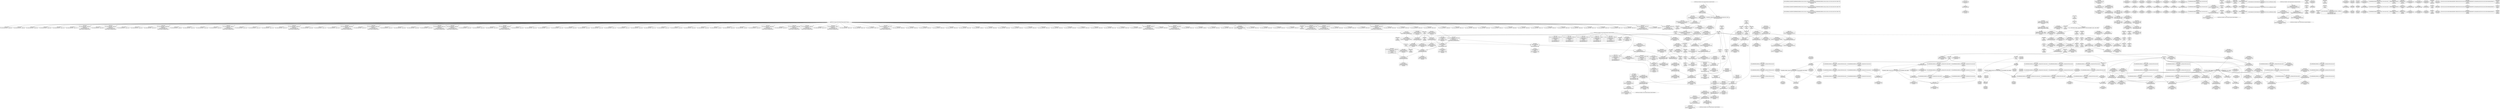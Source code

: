 digraph {
	CE0x4c3a290 [shape=record,shape=Mrecord,label="{CE0x4c3a290|selinux_sb_statfs:d_sb|security/selinux/hooks.c,2629|*SummSink*}"]
	CE0x4be3010 [shape=record,shape=Mrecord,label="{CE0x4be3010|_call_void_lockdep_rcu_suspicious(i8*_getelementptr_inbounds_(_25_x_i8_,_25_x_i8_*_.str3,_i32_0,_i32_0),_i32_2625,_i8*_getelementptr_inbounds_(_45_x_i8_,_45_x_i8_*_.str12,_i32_0,_i32_0))_#10,_!dbg_!27728|security/selinux/hooks.c,2625|*SummSink*}"]
	CE0x4c04010 [shape=record,shape=Mrecord,label="{CE0x4c04010|_call_void_mcount()_#3}"]
	CE0x4c73d10 [shape=record,shape=Mrecord,label="{CE0x4c73d10|selinux_sb_statfs:u|security/selinux/hooks.c,2629|*SummSink*}"]
	CE0x4c98fe0 [shape=record,shape=Mrecord,label="{CE0x4c98fe0|_ret_i32_%retval.0,_!dbg_!27728|security/selinux/avc.c,775|*SummSource*}"]
	CE0x4bf6370 [shape=record,shape=Mrecord,label="{CE0x4bf6370|superblock_has_perm:bb|*SummSink*}"]
	CE0x4c45af0 [shape=record,shape=Mrecord,label="{CE0x4c45af0|232:_%struct.super_block*,_:_CRE_317,318_}"]
	CE0x4c39b90 [shape=record,shape=Mrecord,label="{CE0x4c39b90|selinux_sb_statfs:dentry|Function::selinux_sb_statfs&Arg::dentry::|*SummSink*}"]
	CE0x4c20570 [shape=record,shape=Mrecord,label="{CE0x4c20570|selinux_sb_statfs:tmp20|security/selinux/hooks.c,2625|*SummSink*}"]
	CE0x4bf3270 [shape=record,shape=Mrecord,label="{CE0x4bf3270|selinux_sb_statfs:tmp7|security/selinux/hooks.c,2625|*SummSink*}"]
	CE0x4c1ad60 [shape=record,shape=Mrecord,label="{CE0x4c1ad60|_call_void_mcount()_#3|*SummSink*}"]
	CE0x4c75cc0 [shape=record,shape=Mrecord,label="{CE0x4c75cc0|_ret_i32_%tmp6,_!dbg_!27716|security/selinux/hooks.c,197}"]
	CE0x4bfac00 [shape=record,shape=Mrecord,label="{CE0x4bfac00|selinux_sb_statfs:bb}"]
	CE0x4bff610 [shape=record,shape=Mrecord,label="{CE0x4bff610|selinux_sb_statfs:tmp10|security/selinux/hooks.c,2625|*SummSource*}"]
	CE0x4bf0460 [shape=record,shape=Mrecord,label="{CE0x4bf0460|_call_void_mcount()_#3|*SummSource*}"]
	CE0x4bf8c60 [shape=record,shape=Mrecord,label="{CE0x4bf8c60|selinux_sb_statfs:tmp11|security/selinux/hooks.c,2625|*SummSource*}"]
	CE0x4c86060 [shape=record,shape=Mrecord,label="{CE0x4c86060|8:_i32,_:_CRE_8,12_|*MultipleSource*|security/selinux/hooks.c,1865|*LoadInst*|security/selinux/hooks.c,1865|security/selinux/hooks.c,1866}"]
	CE0x4c42e90 [shape=record,shape=Mrecord,label="{CE0x4c42e90|232:_%struct.super_block*,_:_CRE_217,218_}"]
	CE0x4c8d3d0 [shape=record,shape=Mrecord,label="{CE0x4c8d3d0|superblock_has_perm:sb|Function::superblock_has_perm&Arg::sb::}"]
	CE0x4c75bf0 [shape=record,shape=Mrecord,label="{CE0x4c75bf0|cred_sid:cred|Function::cred_sid&Arg::cred::|*SummSink*}"]
	CE0x4c3f510 [shape=record,shape=Mrecord,label="{CE0x4c3f510|232:_%struct.super_block*,_:_CRE_171,172_}"]
	CE0x4c35290 [shape=record,shape=Mrecord,label="{CE0x4c35290|i32_78|*Constant*|*SummSource*}"]
	CE0x4c3c990 [shape=record,shape=Mrecord,label="{CE0x4c3c990|232:_%struct.super_block*,_:_CRE_112,144_|*MultipleSource*|security/selinux/hooks.c,2629|Function::selinux_sb_statfs&Arg::dentry::}"]
	CE0x4c20cc0 [shape=record,shape=Mrecord,label="{CE0x4c20cc0|superblock_has_perm:tmp1|*SummSource*}"]
	CE0x4c788c0 [shape=record,shape=Mrecord,label="{CE0x4c788c0|superblock_has_perm:tmp2|*SummSource*}"]
	CE0x4c04660 [shape=record,shape=Mrecord,label="{CE0x4c04660|i32_22|*Constant*|*SummSource*}"]
	CE0x4c83810 [shape=record,shape=Mrecord,label="{CE0x4c83810|get_current:tmp1|*SummSource*}"]
	CE0x4c43250 [shape=record,shape=Mrecord,label="{CE0x4c43250|232:_%struct.super_block*,_:_CRE_220,221_}"]
	CE0x4c82690 [shape=record,shape=Mrecord,label="{CE0x4c82690|_call_void_mcount()_#3}"]
	CE0x4c98cb0 [shape=record,shape=Mrecord,label="{CE0x4c98cb0|get_current:tmp3}"]
	CE0x4c73d80 [shape=record,shape=Mrecord,label="{CE0x4c73d80|selinux_sb_statfs:u|security/selinux/hooks.c,2629|*SummSource*}"]
	CE0x4c856e0 [shape=record,shape=Mrecord,label="{CE0x4c856e0|superblock_has_perm:tmp5|security/selinux/hooks.c,1865|*SummSink*}"]
	CE0x4c16220 [shape=record,shape=Mrecord,label="{CE0x4c16220|cred_sid:tmp6|security/selinux/hooks.c,197|*SummSink*}"]
	CE0x4c78bc0 [shape=record,shape=Mrecord,label="{CE0x4c78bc0|superblock_has_perm:tmp3}"]
	CE0x4c45230 [shape=record,shape=Mrecord,label="{CE0x4c45230|232:_%struct.super_block*,_:_CRE_310,311_}"]
	CE0x4c35bd0 [shape=record,shape=Mrecord,label="{CE0x4c35bd0|selinux_sb_statfs:tmp21|security/selinux/hooks.c,2625|*SummSink*}"]
	CE0x4bfc550 [shape=record,shape=Mrecord,label="{CE0x4bfc550|GLOBAL:selinux_sb_statfs.__warned|Global_var:selinux_sb_statfs.__warned}"]
	CE0x4c1aac0 [shape=record,shape=Mrecord,label="{CE0x4c1aac0|i64_1|*Constant*}"]
	CE0x4497050 [shape=record,shape=Mrecord,label="{CE0x4497050|selinux_sb_statfs:ad|security/selinux/hooks.c, 2626|*SummSource*}"]
	CE0x4bfaff0 [shape=record,shape=Mrecord,label="{CE0x4bfaff0|selinux_sb_statfs:land.lhs.true|*SummSource*}"]
	CE0x4befbe0 [shape=record,shape=Mrecord,label="{CE0x4befbe0|selinux_sb_statfs:if.end}"]
	CE0x4c35680 [shape=record,shape=Mrecord,label="{CE0x4c35680|selinux_sb_statfs:cred4|security/selinux/hooks.c,2625|*SummSource*}"]
	CE0x4c08c30 [shape=record,shape=Mrecord,label="{CE0x4c08c30|i64_1|*Constant*}"]
	CE0x4c1cfb0 [shape=record,shape=Mrecord,label="{CE0x4c1cfb0|i64*_getelementptr_inbounds_(_2_x_i64_,_2_x_i64_*___llvm_gcov_ctr98,_i64_0,_i64_1)|*Constant*|*SummSource*}"]
	CE0x4bfa2b0 [shape=record,shape=Mrecord,label="{CE0x4bfa2b0|selinux_sb_statfs:do.end|*SummSource*}"]
	CE0x4ca4660 [shape=record,shape=Mrecord,label="{CE0x4ca4660|i64*_getelementptr_inbounds_(_2_x_i64_,_2_x_i64_*___llvm_gcov_ctr151,_i64_0,_i64_0)|*Constant*}"]
	CE0x4c055e0 [shape=record,shape=Mrecord,label="{CE0x4c055e0|cred_sid:tmp5|security/selinux/hooks.c,196|*SummSink*}"]
	CE0x4c425d0 [shape=record,shape=Mrecord,label="{CE0x4c425d0|232:_%struct.super_block*,_:_CRE_210,211_}"]
	CE0x4c09750 [shape=record,shape=Mrecord,label="{CE0x4c09750|232:_%struct.super_block*,_:_CRE_153,154_}"]
	CE0x4c73b20 [shape=record,shape=Mrecord,label="{CE0x4c73b20|selinux_sb_statfs:tmp23|security/selinux/hooks.c,2629|*SummSink*}"]
	CE0x4bf5100 [shape=record,shape=Mrecord,label="{CE0x4bf5100|i64_2|*Constant*|*SummSource*}"]
	CE0x4c39f00 [shape=record,shape=Mrecord,label="{CE0x4c39f00|i32_9|*Constant*|*SummSource*}"]
	CE0x4bf2210 [shape=record,shape=Mrecord,label="{CE0x4bf2210|selinux_sb_statfs:land.lhs.true2|*SummSink*}"]
	CE0x4c08d10 [shape=record,shape=Mrecord,label="{CE0x4c08d10|i64_1|*Constant*|*SummSink*}"]
	CE0x4c79400 [shape=record,shape=Mrecord,label="{CE0x4c79400|COLLAPSED:_GCMRE___llvm_gcov_ctr151_internal_global_2_x_i64_zeroinitializer:_elem_0:default:}"]
	CE0x4c40f50 [shape=record,shape=Mrecord,label="{CE0x4c40f50|232:_%struct.super_block*,_:_CRE_192,193_}"]
	CE0x4c1d830 [shape=record,shape=Mrecord,label="{CE0x4c1d830|i64*_getelementptr_inbounds_(_2_x_i64_,_2_x_i64_*___llvm_gcov_ctr131,_i64_0,_i64_0)|*Constant*|*SummSink*}"]
	CE0x4c1ca20 [shape=record,shape=Mrecord,label="{CE0x4c1ca20|selinux_sb_statfs:tmp15|security/selinux/hooks.c,2625}"]
	CE0x4c35460 [shape=record,shape=Mrecord,label="{CE0x4c35460|selinux_sb_statfs:cred4|security/selinux/hooks.c,2625|*SummSink*}"]
	CE0x4c55210 [shape=record,shape=Mrecord,label="{CE0x4c55210|avc_has_perm:ssid|Function::avc_has_perm&Arg::ssid::|*SummSink*}"]
	CE0x4bf9e00 [shape=record,shape=Mrecord,label="{CE0x4bf9e00|i64_3|*Constant*}"]
	"CONST[source:1(input),value:2(dynamic)][purpose:{object}][SrcIdx:1]"
	CE0x4c8a780 [shape=record,shape=Mrecord,label="{CE0x4c8a780|superblock_has_perm:s_security|security/selinux/hooks.c,1865|*SummSource*}"]
	CE0x4c4c260 [shape=record,shape=Mrecord,label="{CE0x4c4c260|i32_12|*Constant*|*SummSource*}"]
	CE0x4c00a70 [shape=record,shape=Mrecord,label="{CE0x4c00a70|i8*_getelementptr_inbounds_(_25_x_i8_,_25_x_i8_*_.str3,_i32_0,_i32_0)|*Constant*|*SummSource*}"]
	CE0x4c40910 [shape=record,shape=Mrecord,label="{CE0x4c40910|232:_%struct.super_block*,_:_CRE_187,188_}"]
	CE0x4c9a660 [shape=record,shape=Mrecord,label="{CE0x4c9a660|avc_has_perm:tclass|Function::avc_has_perm&Arg::tclass::|*SummSource*}"]
	CE0x4c3bf30 [shape=record,shape=Mrecord,label="{CE0x4c3bf30|232:_%struct.super_block*,_:_CRE_91,92_}"]
	CE0x4c41f90 [shape=record,shape=Mrecord,label="{CE0x4c41f90|232:_%struct.super_block*,_:_CRE_205,206_}"]
	CE0x4c75b80 [shape=record,shape=Mrecord,label="{CE0x4c75b80|cred_sid:cred|Function::cred_sid&Arg::cred::|*SummSource*}"]
	CE0x4c04c70 [shape=record,shape=Mrecord,label="{CE0x4c04c70|cred_sid:security|security/selinux/hooks.c,196|*SummSink*}"]
	CE0x4bfb4b0 [shape=record,shape=Mrecord,label="{CE0x4bfb4b0|selinux_sb_statfs:tmp13|security/selinux/hooks.c,2625}"]
	CE0x4c19080 [shape=record,shape=Mrecord,label="{CE0x4c19080|_call_void_mcount()_#3|*SummSink*}"]
	CE0x4c7b3a0 [shape=record,shape=Mrecord,label="{CE0x4c7b3a0|i64*_getelementptr_inbounds_(_2_x_i64_,_2_x_i64_*___llvm_gcov_ctr98,_i64_0,_i64_0)|*Constant*}"]
	CE0x4c8a880 [shape=record,shape=Mrecord,label="{CE0x4c8a880|i32_16|*Constant*}"]
	CE0x4bfa790 [shape=record,shape=Mrecord,label="{CE0x4bfa790|selinux_sb_statfs:land.lhs.true}"]
	CE0x4c41090 [shape=record,shape=Mrecord,label="{CE0x4c41090|232:_%struct.super_block*,_:_CRE_193,194_}"]
	CE0x4c1b550 [shape=record,shape=Mrecord,label="{CE0x4c1b550|selinux_sb_statfs:tmp4|security/selinux/hooks.c,2625|*SummSink*}"]
	CE0x4c44c00 [shape=record,shape=Mrecord,label="{CE0x4c44c00|i32_12|*Constant*}"]
	CE0x4c99170 [shape=record,shape=Mrecord,label="{CE0x4c99170|_ret_i32_%retval.0,_!dbg_!27728|security/selinux/avc.c,775|*SummSink*}"]
	CE0x4c40050 [shape=record,shape=Mrecord,label="{CE0x4c40050|232:_%struct.super_block*,_:_CRE_180,181_}"]
	CE0x4c7b1c0 [shape=record,shape=Mrecord,label="{CE0x4c7b1c0|_ret_i32_%call2,_!dbg_!27722|security/selinux/hooks.c,1866|*SummSink*}"]
	CE0x4c05130 [shape=record,shape=Mrecord,label="{CE0x4c05130|cred_sid:tmp4|*LoadInst*|security/selinux/hooks.c,196|*SummSource*}"]
	CE0x4c42fd0 [shape=record,shape=Mrecord,label="{CE0x4c42fd0|232:_%struct.super_block*,_:_CRE_218,219_}"]
	CE0x4c980e0 [shape=record,shape=Mrecord,label="{CE0x4c980e0|superblock_has_perm:tmp4|*LoadInst*|security/selinux/hooks.c,1865|*SummSource*}"]
	CE0x4bf6450 [shape=record,shape=Mrecord,label="{CE0x4bf6450|selinux_sb_statfs:do.end}"]
	CE0x4be2480 [shape=record,shape=Mrecord,label="{CE0x4be2480|selinux_sb_statfs:tmp16|security/selinux/hooks.c,2625|*SummSink*}"]
	CE0x4c36a50 [shape=record,shape=Mrecord,label="{CE0x4c36a50|selinux_sb_statfs:dentry|Function::selinux_sb_statfs&Arg::dentry::|*SummSource*}"]
	CE0x615f230 [shape=record,shape=Mrecord,label="{CE0x615f230|selinux_sb_statfs:tmp2|*SummSink*}"]
	CE0x4c9a730 [shape=record,shape=Mrecord,label="{CE0x4c9a730|avc_has_perm:tclass|Function::avc_has_perm&Arg::tclass::|*SummSink*}"]
	CE0x4c760d0 [shape=record,shape=Mrecord,label="{CE0x4c760d0|GLOBAL:cred_sid|*Constant*|*SummSource*}"]
	CE0x4c42990 [shape=record,shape=Mrecord,label="{CE0x4c42990|232:_%struct.super_block*,_:_CRE_213,214_}"]
	CE0x4c35d40 [shape=record,shape=Mrecord,label="{CE0x4c35d40|selinux_sb_statfs:tmp21|security/selinux/hooks.c,2625|*SummSource*}"]
	CE0x615f120 [shape=record,shape=Mrecord,label="{CE0x615f120|selinux_sb_statfs:tobool|security/selinux/hooks.c,2625|*SummSink*}"]
	CE0x4c3e750 [shape=record,shape=Mrecord,label="{CE0x4c3e750|232:_%struct.super_block*,_:_CRE_160,161_}"]
	CE0x4c1cd20 [shape=record,shape=Mrecord,label="{CE0x4c1cd20|selinux_sb_statfs:tmp16|security/selinux/hooks.c,2625|*SummSource*}"]
	CE0x4c40b90 [shape=record,shape=Mrecord,label="{CE0x4c40b90|232:_%struct.super_block*,_:_CRE_189,190_}"]
	CE0x4c234d0 [shape=record,shape=Mrecord,label="{CE0x4c234d0|selinux_sb_statfs:tmp6|security/selinux/hooks.c,2625|*SummSource*}"]
	CE0x4c97a40 [shape=record,shape=Mrecord,label="{CE0x4c97a40|i16_5|*Constant*|*SummSource*}"]
	CE0x4c08880 [shape=record,shape=Mrecord,label="{CE0x4c08880|i64*_getelementptr_inbounds_(_2_x_i64_,_2_x_i64_*___llvm_gcov_ctr151,_i64_0,_i64_1)|*Constant*}"]
	CE0x4bed410 [shape=record,shape=Mrecord,label="{CE0x4bed410|i64_0|*Constant*}"]
	CE0x4c43110 [shape=record,shape=Mrecord,label="{CE0x4c43110|232:_%struct.super_block*,_:_CRE_219,220_}"]
	CE0x4c8c880 [shape=record,shape=Mrecord,label="{CE0x4c8c880|GLOBAL:superblock_has_perm|*Constant*|*SummSink*}"]
	CE0x4c75dc0 [shape=record,shape=Mrecord,label="{CE0x4c75dc0|superblock_has_perm:call|security/selinux/hooks.c,1863}"]
	CE0x4c06510 [shape=record,shape=Mrecord,label="{CE0x4c06510|superblock_has_perm:tmp4|*LoadInst*|security/selinux/hooks.c,1865}"]
	CE0x4c3e610 [shape=record,shape=Mrecord,label="{CE0x4c3e610|232:_%struct.super_block*,_:_CRE_159,160_}"]
	CE0x4c4c350 [shape=record,shape=Mrecord,label="{CE0x4c4c350|i32_12|*Constant*|*SummSink*}"]
	CE0x4c3cf00 [shape=record,shape=Mrecord,label="{CE0x4c3cf00|232:_%struct.super_block*,_:_CRE_147,148_}"]
	CE0x4c4c4a0 [shape=record,shape=Mrecord,label="{CE0x4c4c4a0|selinux_sb_statfs:s_root|security/selinux/hooks.c,2629|*SummSink*}"]
	CE0x4c1f7e0 [shape=record,shape=Mrecord,label="{CE0x4c1f7e0|i64*_getelementptr_inbounds_(_11_x_i64_,_11_x_i64_*___llvm_gcov_ctr202,_i64_0,_i64_10)|*Constant*}"]
	CE0x4c739a0 [shape=record,shape=Mrecord,label="{CE0x4c739a0|selinux_sb_statfs:tmp23|security/selinux/hooks.c,2629}"]
	CE0x4c42210 [shape=record,shape=Mrecord,label="{CE0x4c42210|232:_%struct.super_block*,_:_CRE_207,208_}"]
	CE0x4c89ef0 [shape=record,shape=Mrecord,label="{CE0x4c89ef0|%struct.task_struct*_(%struct.task_struct**)*_asm_movq_%gs:$_1:P_,$0_,_r,im,_dirflag_,_fpsr_,_flags_|*SummSource*}"]
	CE0x4c219d0 [shape=record,shape=Mrecord,label="{CE0x4c219d0|i64*_getelementptr_inbounds_(_11_x_i64_,_11_x_i64_*___llvm_gcov_ctr202,_i64_0,_i64_9)|*Constant*}"]
	CE0x4bf5870 [shape=record,shape=Mrecord,label="{CE0x4bf5870|selinux_sb_statfs:tmp9|security/selinux/hooks.c,2625|*SummSink*}"]
	CE0x4c45eb0 [shape=record,shape=Mrecord,label="{CE0x4c45eb0|selinux_sb_statfs:tmp22|*LoadInst*|security/selinux/hooks.c,2629}"]
	CE0x4c39a60 [shape=record,shape=Mrecord,label="{CE0x4c39a60|232:_%struct.super_block*,_:_CRE_88,89_}"]
	CE0x4c3b580 [shape=record,shape=Mrecord,label="{CE0x4c3b580|232:_%struct.super_block*,_:_CRE_64,72_|*MultipleSource*|security/selinux/hooks.c,2629|Function::selinux_sb_statfs&Arg::dentry::}"]
	CE0x4bfad00 [shape=record,shape=Mrecord,label="{CE0x4bfad00|get_current:tmp1|*SummSink*}"]
	CE0x4c20090 [shape=record,shape=Mrecord,label="{CE0x4c20090|selinux_sb_statfs:tmp20|security/selinux/hooks.c,2625}"]
	CE0x4c19c50 [shape=record,shape=Mrecord,label="{CE0x4c19c50|get_current:tmp3|*SummSink*}"]
	CE0x4c560a0 [shape=record,shape=Mrecord,label="{CE0x4c560a0|i64*_getelementptr_inbounds_(_2_x_i64_,_2_x_i64_*___llvm_gcov_ctr131,_i64_0,_i64_1)|*Constant*|*SummSource*}"]
	CE0x4c44a80 [shape=record,shape=Mrecord,label="{CE0x4c44a80|232:_%struct.super_block*,_:_CRE_305,306_}"]
	CE0x4bfa580 [shape=record,shape=Mrecord,label="{CE0x4bfa580|selinux_sb_statfs:ad|security/selinux/hooks.c, 2626}"]
	CE0x4c06140 [shape=record,shape=Mrecord,label="{CE0x4c06140|i32_16|*Constant*|*SummSink*}"]
	CE0x4c43cf0 [shape=record,shape=Mrecord,label="{CE0x4c43cf0|232:_%struct.super_block*,_:_CRE_248,256_|*MultipleSource*|security/selinux/hooks.c,2629|Function::selinux_sb_statfs&Arg::dentry::}"]
	CE0x4bf9fb0 [shape=record,shape=Mrecord,label="{CE0x4bf9fb0|selinux_sb_statfs:tmp4|security/selinux/hooks.c,2625|*SummSource*}"]
	CE0x4c8db40 [shape=record,shape=Mrecord,label="{CE0x4c8db40|superblock_has_perm:perms|Function::superblock_has_perm&Arg::perms::}"]
	CE0x4c56600 [shape=record,shape=Mrecord,label="{CE0x4c56600|cred_sid:tmp2|*SummSource*}"]
	CE0x4c04370 [shape=record,shape=Mrecord,label="{CE0x4c04370|i32_22|*Constant*}"]
	CE0x4c854f0 [shape=record,shape=Mrecord,label="{CE0x4c854f0|superblock_has_perm:tmp5|security/selinux/hooks.c,1865|*SummSource*}"]
	CE0x4c54ec0 [shape=record,shape=Mrecord,label="{CE0x4c54ec0|avc_has_perm:ssid|Function::avc_has_perm&Arg::ssid::}"]
	CE0x4c20d30 [shape=record,shape=Mrecord,label="{CE0x4c20d30|superblock_has_perm:tmp1|*SummSink*}"]
	CE0x4c04ad0 [shape=record,shape=Mrecord,label="{CE0x4c04ad0|cred_sid:security|security/selinux/hooks.c,196}"]
	CE0x4c074e0 [shape=record,shape=Mrecord,label="{CE0x4c074e0|get_current:entry|*SummSource*}"]
	CE0x4c1ca90 [shape=record,shape=Mrecord,label="{CE0x4c1ca90|selinux_sb_statfs:tmp15|security/selinux/hooks.c,2625|*SummSource*}"]
	CE0x4c39670 [shape=record,shape=Mrecord,label="{CE0x4c39670|i8_10|*Constant*|*SummSink*}"]
	CE0x4c36150 [shape=record,shape=Mrecord,label="{CE0x4c36150|selinux_sb_statfs:type|security/selinux/hooks.c,2628}"]
	CE0x4c83660 [shape=record,shape=Mrecord,label="{CE0x4c83660|superblock_has_perm:perms|Function::superblock_has_perm&Arg::perms::|*SummSource*}"]
	CE0x4c97870 [shape=record,shape=Mrecord,label="{CE0x4c97870|i16_5|*Constant*}"]
	"CONST[source:0(mediator),value:2(dynamic)][purpose:{subject}][SnkIdx:0]"
	CE0x4c157e0 [shape=record,shape=Mrecord,label="{CE0x4c157e0|0:_i32,_4:_i32,_8:_i32,_12:_i32,_:_CMRE_4,8_|*MultipleSource*|security/selinux/hooks.c,196|*LoadInst*|security/selinux/hooks.c,196|security/selinux/hooks.c,197}"]
	CE0x4c46130 [shape=record,shape=Mrecord,label="{CE0x4c46130|selinux_sb_statfs:tmp22|*LoadInst*|security/selinux/hooks.c,2629|*SummSink*}"]
	CE0x4bf6200 [shape=record,shape=Mrecord,label="{CE0x4bf6200|superblock_has_perm:bb}"]
	CE0x4bee8d0 [shape=record,shape=Mrecord,label="{CE0x4bee8d0|i64*_getelementptr_inbounds_(_11_x_i64_,_11_x_i64_*___llvm_gcov_ctr202,_i64_0,_i64_6)|*Constant*|*SummSink*}"]
	CE0x4c56980 [shape=record,shape=Mrecord,label="{CE0x4c56980|cred_sid:tmp3}"]
	CE0x4c1c9b0 [shape=record,shape=Mrecord,label="{CE0x4c1c9b0|i8_1|*Constant*}"]
	CE0x4bfb520 [shape=record,shape=Mrecord,label="{CE0x4bfb520|selinux_sb_statfs:tmp13|security/selinux/hooks.c,2625|*SummSource*}"]
	CE0x4c35220 [shape=record,shape=Mrecord,label="{CE0x4c35220|i32_78|*Constant*|*SummSink*}"]
	CE0x4c094d0 [shape=record,shape=Mrecord,label="{CE0x4c094d0|232:_%struct.super_block*,_:_CRE_151,152_}"]
	CE0x4c3bd40 [shape=record,shape=Mrecord,label="{CE0x4c3bd40|232:_%struct.super_block*,_:_CRE_90,91_}"]
	CE0x4bfc450 [shape=record,shape=Mrecord,label="{CE0x4bfc450|selinux_sb_statfs:entry|*SummSource*}"]
	CE0x4c04fb0 [shape=record,shape=Mrecord,label="{CE0x4c04fb0|cred_sid:tmp4|*LoadInst*|security/selinux/hooks.c,196}"]
	CE0x4c56b00 [shape=record,shape=Mrecord,label="{CE0x4c56b00|cred_sid:tmp3|*SummSource*}"]
	CE0x4c861e0 [shape=record,shape=Mrecord,label="{CE0x4c861e0|superblock_has_perm:tmp6|security/selinux/hooks.c,1866|*SummSink*}"]
	CE0x4c762a0 [shape=record,shape=Mrecord,label="{CE0x4c762a0|cred_sid:entry}"]
	CE0x4c9aa00 [shape=record,shape=Mrecord,label="{CE0x4c9aa00|avc_has_perm:requested|Function::avc_has_perm&Arg::requested::|*SummSource*}"]
	CE0x4c41950 [shape=record,shape=Mrecord,label="{CE0x4c41950|232:_%struct.super_block*,_:_CRE_200,201_}"]
	CE0x4c17360 [shape=record,shape=Mrecord,label="{CE0x4c17360|cred_sid:bb|*SummSink*}"]
	CE0x4bf5ef0 [shape=record,shape=Mrecord,label="{CE0x4bf5ef0|selinux_sb_statfs:tmp9|security/selinux/hooks.c,2625}"]
	CE0x4beef00 [shape=record,shape=Mrecord,label="{CE0x4beef00|selinux_sb_statfs:if.then}"]
	CE0x4bf8760 [shape=record,shape=Mrecord,label="{CE0x4bf8760|selinux_sb_statfs:if.then|*SummSource*}"]
	CE0x4bf02e0 [shape=record,shape=Mrecord,label="{CE0x4bf02e0|selinux_sb_statfs:tmp3|*SummSource*}"]
	CE0x4c9a5f0 [shape=record,shape=Mrecord,label="{CE0x4c9a5f0|avc_has_perm:tclass|Function::avc_has_perm&Arg::tclass::}"]
	CE0x4beee40 [shape=record,shape=Mrecord,label="{CE0x4beee40|selinux_sb_statfs:do.end|*SummSink*}"]
	CE0x4c8d440 [shape=record,shape=Mrecord,label="{CE0x4c8d440|superblock_has_perm:sb|Function::superblock_has_perm&Arg::sb::|*SummSource*}"]
	CE0x4bf22d0 [shape=record,shape=Mrecord,label="{CE0x4bf22d0|%struct.task_struct*_(%struct.task_struct**)*_asm_movq_%gs:$_1:P_,$0_,_r,im,_dirflag_,_fpsr_,_flags_}"]
	CE0x4c85ff0 [shape=record,shape=Mrecord,label="{CE0x4c85ff0|superblock_has_perm:sid1|security/selinux/hooks.c,1866|*SummSink*}"]
	CE0x4c824c0 [shape=record,shape=Mrecord,label="{CE0x4c824c0|superblock_has_perm:tmp3|*SummSource*}"]
	CE0x4c1f910 [shape=record,shape=Mrecord,label="{CE0x4c1f910|selinux_sb_statfs:tmp19|security/selinux/hooks.c,2625}"]
	CE0x4bf9140 [shape=record,shape=Mrecord,label="{CE0x4bf9140|selinux_sb_statfs:tmp12|security/selinux/hooks.c,2625|*SummSource*}"]
	CE0x4c179c0 [shape=record,shape=Mrecord,label="{CE0x4c179c0|cred_sid:tmp1|*SummSource*}"]
	CE0x4c55170 [shape=record,shape=Mrecord,label="{CE0x4c55170|avc_has_perm:ssid|Function::avc_has_perm&Arg::ssid::|*SummSource*}"]
	CE0x4bfbd10 [shape=record,shape=Mrecord,label="{CE0x4bfbd10|selinux_sb_statfs:tmp|*SummSink*}"]
	CE0x4c8c4f0 [shape=record,shape=Mrecord,label="{CE0x4c8c4f0|selinux_sb_statfs:call8|security/selinux/hooks.c,2630|*SummSource*}"]
	CE0x4c98b50 [shape=record,shape=Mrecord,label="{CE0x4c98b50|get_current:tmp2|*SummSource*}"]
	CE0x4bedcb0 [shape=record,shape=Mrecord,label="{CE0x4bedcb0|i32_0|*Constant*|*SummSource*}"]
	CE0x4c216b0 [shape=record,shape=Mrecord,label="{CE0x4c216b0|i8*_getelementptr_inbounds_(_45_x_i8_,_45_x_i8_*_.str12,_i32_0,_i32_0)|*Constant*|*SummSource*}"]
	CE0x4c3f010 [shape=record,shape=Mrecord,label="{CE0x4c3f010|232:_%struct.super_block*,_:_CRE_167,168_}"]
	CE0x4bfbf30 [shape=record,shape=Mrecord,label="{CE0x4bfbf30|GLOBAL:selinux_sb_statfs.__warned|Global_var:selinux_sb_statfs.__warned|*SummSink*}"]
	CE0x4bfda10 [shape=record,shape=Mrecord,label="{CE0x4bfda10|i64*_getelementptr_inbounds_(_11_x_i64_,_11_x_i64_*___llvm_gcov_ctr202,_i64_0,_i64_8)|*Constant*}"]
	CE0x4bf9ea0 [shape=record,shape=Mrecord,label="{CE0x4bf9ea0|selinux_sb_statfs:tmp4|security/selinux/hooks.c,2625}"]
	CE0x4c79470 [shape=record,shape=Mrecord,label="{CE0x4c79470|superblock_has_perm:tmp|*SummSource*}"]
	CE0x4bed300 [shape=record,shape=Mrecord,label="{CE0x4bed300|i64_2|*Constant*|*SummSink*}"]
	CE0x4c1fe30 [shape=record,shape=Mrecord,label="{CE0x4c1fe30|i64*_getelementptr_inbounds_(_11_x_i64_,_11_x_i64_*___llvm_gcov_ctr202,_i64_0,_i64_10)|*Constant*|*SummSink*}"]
	CE0x4c397d0 [shape=record,shape=Mrecord,label="{CE0x4c397d0|selinux_sb_statfs:dentry|Function::selinux_sb_statfs&Arg::dentry::}"]
	CE0x4c16130 [shape=record,shape=Mrecord,label="{CE0x4c16130|cred_sid:tmp6|security/selinux/hooks.c,197|*SummSource*}"]
	CE0x4c454b0 [shape=record,shape=Mrecord,label="{CE0x4c454b0|232:_%struct.super_block*,_:_CRE_312,313_}"]
	CE0x5f7f2d0 [shape=record,shape=Mrecord,label="{CE0x5f7f2d0|selinux_sb_statfs:tmp}"]
	CE0x4c00930 [shape=record,shape=Mrecord,label="{CE0x4c00930|GLOBAL:lockdep_rcu_suspicious|*Constant*|*SummSource*}"]
	CE0x4bedb20 [shape=record,shape=Mrecord,label="{CE0x4bedb20|selinux_sb_statfs:call|security/selinux/hooks.c,2625|*SummSource*}"]
	CE0x4c3f150 [shape=record,shape=Mrecord,label="{CE0x4c3f150|232:_%struct.super_block*,_:_CRE_168,169_}"]
	CE0x4c05260 [shape=record,shape=Mrecord,label="{CE0x4c05260|cred_sid:tmp5|security/selinux/hooks.c,196}"]
	CE0x4c99c10 [shape=record,shape=Mrecord,label="{CE0x4c99c10|superblock_has_perm:call2|security/selinux/hooks.c,1866|*SummSource*}"]
	CE0x4c3e250 [shape=record,shape=Mrecord,label="{CE0x4c3e250|232:_%struct.super_block*,_:_CRE_156,157_}"]
	CE0x4c06e30 [shape=record,shape=Mrecord,label="{CE0x4c06e30|GLOBAL:get_current|*Constant*|*SummSource*}"]
	CE0x4c08ca0 [shape=record,shape=Mrecord,label="{CE0x4c08ca0|i64_1|*Constant*|*SummSource*}"]
	CE0x4c020c0 [shape=record,shape=Mrecord,label="{CE0x4c020c0|GLOBAL:current_task|Global_var:current_task|*SummSource*}"]
	CE0x4c3f290 [shape=record,shape=Mrecord,label="{CE0x4c3f290|232:_%struct.super_block*,_:_CRE_169,170_}"]
	CE0x4c9a380 [shape=record,shape=Mrecord,label="{CE0x4c9a380|i16_5|*Constant*|*SummSink*}"]
	CE0x4bfb080 [shape=record,shape=Mrecord,label="{CE0x4bfb080|selinux_sb_statfs:entry|*SummSink*}"]
	CE0x4c97700 [shape=record,shape=Mrecord,label="{CE0x4c97700|avc_has_perm:tsid|Function::avc_has_perm&Arg::tsid::|*SummSink*}"]
	CE0x4c03d00 [shape=record,shape=Mrecord,label="{CE0x4c03d00|selinux_sb_statfs:tmp18|security/selinux/hooks.c,2625|*SummSink*}"]
	CE0x4c439d0 [shape=record,shape=Mrecord,label="{CE0x4c439d0|232:_%struct.super_block*,_:_CRE_232,240_|*MultipleSource*|security/selinux/hooks.c,2629|Function::selinux_sb_statfs&Arg::dentry::}"]
	CE0x4bed040 [shape=record,shape=Mrecord,label="{CE0x4bed040|i64_1|*Constant*}"]
	CE0x4c85420 [shape=record,shape=Mrecord,label="{CE0x4c85420|superblock_has_perm:tmp5|security/selinux/hooks.c,1865}"]
	CE0x4c4c740 [shape=record,shape=Mrecord,label="{CE0x4c4c740|selinux_sb_statfs:s_root|security/selinux/hooks.c,2629|*SummSource*}"]
	CE0x4bff260 [shape=record,shape=Mrecord,label="{CE0x4bff260|selinux_sb_statfs:tmp9|security/selinux/hooks.c,2625|*SummSource*}"]
	CE0x4c1af30 [shape=record,shape=Mrecord,label="{CE0x4c1af30|selinux_sb_statfs:call|security/selinux/hooks.c,2625}"]
	CE0x4bfc7c0 [shape=record,shape=Mrecord,label="{CE0x4bfc7c0|selinux_sb_statfs:tmp5|security/selinux/hooks.c,2625}"]
	CE0x4c20230 [shape=record,shape=Mrecord,label="{CE0x4c20230|selinux_sb_statfs:tmp20|security/selinux/hooks.c,2625|*SummSource*}"]
	CE0x4c8c9b0 [shape=record,shape=Mrecord,label="{CE0x4c8c9b0|superblock_has_perm:entry}"]
	CE0x4c85c20 [shape=record,shape=Mrecord,label="{CE0x4c85c20|superblock_has_perm:sid1|security/selinux/hooks.c,1866}"]
	CE0x4c442c0 [shape=record,shape=Mrecord,label="{CE0x4c442c0|232:_%struct.super_block*,_:_CRE_272,280_|*MultipleSource*|security/selinux/hooks.c,2629|Function::selinux_sb_statfs&Arg::dentry::}"]
	CE0x4bff8b0 [shape=record,shape=Mrecord,label="{CE0x4bff8b0|selinux_sb_statfs:tmp11|security/selinux/hooks.c,2625}"]
	CE0x4c3aa10 [shape=record,shape=Mrecord,label="{CE0x4c3aa10|232:_%struct.super_block*,_:_CRE_16,24_|*MultipleSource*|security/selinux/hooks.c,2629|Function::selinux_sb_statfs&Arg::dentry::}"]
	CE0x4c1aa50 [shape=record,shape=Mrecord,label="{CE0x4c1aa50|get_current:tmp|*SummSink*}"]
	CE0x4c35a50 [shape=record,shape=Mrecord,label="{CE0x4c35a50|selinux_sb_statfs:tmp21|security/selinux/hooks.c,2625}"]
	CE0x4beac40 [shape=record,shape=Mrecord,label="{CE0x4beac40|selinux_sb_statfs:do.body|*SummSource*}"]
	CE0x4c39f70 [shape=record,shape=Mrecord,label="{CE0x4c39f70|i32_9|*Constant*|*SummSink*}"]
	CE0x4c08f90 [shape=record,shape=Mrecord,label="{CE0x4c08f90|selinux_sb_statfs:tmp1}"]
	CE0x4c353f0 [shape=record,shape=Mrecord,label="{CE0x4c353f0|COLLAPSED:_GCMRE_current_task_external_global_%struct.task_struct*:_elem_0::|security/selinux/hooks.c,2625}"]
	CE0x4c41310 [shape=record,shape=Mrecord,label="{CE0x4c41310|232:_%struct.super_block*,_:_CRE_195,196_}"]
	CE0x4c15500 [shape=record,shape=Mrecord,label="{CE0x4c15500|cred_sid:sid|security/selinux/hooks.c,197|*SummSource*}"]
	CE0x4be3420 [shape=record,shape=Mrecord,label="{CE0x4be3420|COLLAPSED:_GCMRE___llvm_gcov_ctr98_internal_global_2_x_i64_zeroinitializer:_elem_0:default:}"]
	CE0x4c00ae0 [shape=record,shape=Mrecord,label="{CE0x4c00ae0|i8*_getelementptr_inbounds_(_25_x_i8_,_25_x_i8_*_.str3,_i32_0,_i32_0)|*Constant*|*SummSink*}"]
	CE0x4c17950 [shape=record,shape=Mrecord,label="{CE0x4c17950|cred_sid:tmp1}"]
	CE0x4be2f60 [shape=record,shape=Mrecord,label="{CE0x4be2f60|_call_void_lockdep_rcu_suspicious(i8*_getelementptr_inbounds_(_25_x_i8_,_25_x_i8_*_.str3,_i32_0,_i32_0),_i32_2625,_i8*_getelementptr_inbounds_(_45_x_i8_,_45_x_i8_*_.str12,_i32_0,_i32_0))_#10,_!dbg_!27728|security/selinux/hooks.c,2625|*SummSource*}"]
	"CONST[source:0(mediator),value:2(dynamic)][purpose:{subject}][SrcIdx:4]"
	CE0x4c8d7b0 [shape=record,shape=Mrecord,label="{CE0x4c8d7b0|i32_8|*Constant*|*SummSource*}"]
	CE0x4bf0a50 [shape=record,shape=Mrecord,label="{CE0x4bf0a50|selinux_sb_statfs:tobool1|security/selinux/hooks.c,2625}"]
	CE0x4bf33e0 [shape=record,shape=Mrecord,label="{CE0x4bf33e0|GLOBAL:selinux_sb_statfs.__warned|Global_var:selinux_sb_statfs.__warned|*SummSource*}"]
	CE0x4c43390 [shape=record,shape=Mrecord,label="{CE0x4c43390|232:_%struct.super_block*,_:_CRE_221,222_}"]
	CE0x4c1ff10 [shape=record,shape=Mrecord,label="{CE0x4c1ff10|selinux_sb_statfs:tmp19|security/selinux/hooks.c,2625|*SummSink*}"]
	CE0x4c18fe0 [shape=record,shape=Mrecord,label="{CE0x4c18fe0|_call_void_mcount()_#3|*SummSource*}"]
	CE0x4be9840 [shape=record,shape=Mrecord,label="{CE0x4be9840|selinux_sb_statfs:tmp8|security/selinux/hooks.c,2625|*SummSink*}"]
	CE0x4c98e60 [shape=record,shape=Mrecord,label="{CE0x4c98e60|avc_has_perm:auditdata|Function::avc_has_perm&Arg::auditdata::|*SummSink*}"]
	CE0x4bed710 [shape=record,shape=Mrecord,label="{CE0x4bed710|COLLAPSED:_GCMRE___llvm_gcov_ctr131_internal_global_2_x_i64_zeroinitializer:_elem_0:default:}"]
	CE0x4bf9270 [shape=record,shape=Mrecord,label="{CE0x4bf9270|selinux_sb_statfs:tmp12|security/selinux/hooks.c,2625|*SummSink*}"]
	CE0x4beed10 [shape=record,shape=Mrecord,label="{CE0x4beed10|selinux_sb_statfs:if.end|*SummSource*}"]
	CE0x4c54d30 [shape=record,shape=Mrecord,label="{CE0x4c54d30|avc_has_perm:entry|*SummSink*}"]
	CE0x4c3ce90 [shape=record,shape=Mrecord,label="{CE0x4c3ce90|232:_%struct.super_block*,_:_CRE_148,149_}"]
	"CONST[source:0(mediator),value:0(static)][purpose:{operation}][SnkIdx:3]"
	CE0x4c79cb0 [shape=record,shape=Mrecord,label="{CE0x4c79cb0|superblock_has_perm:ad|Function::superblock_has_perm&Arg::ad::|*SummSink*}"]
	CE0x4c440d0 [shape=record,shape=Mrecord,label="{CE0x4c440d0|232:_%struct.super_block*,_:_CRE_264,272_|*MultipleSource*|security/selinux/hooks.c,2629|Function::selinux_sb_statfs&Arg::dentry::}"]
	CE0x4c8cd20 [shape=record,shape=Mrecord,label="{CE0x4c8cd20|i32_8|*Constant*}"]
	CE0x4c04700 [shape=record,shape=Mrecord,label="{CE0x4c04700|i32_22|*Constant*|*SummSink*}"]
	CE0x4c411d0 [shape=record,shape=Mrecord,label="{CE0x4c411d0|232:_%struct.super_block*,_:_CRE_194,195_}"]
	CE0x4c1fea0 [shape=record,shape=Mrecord,label="{CE0x4c1fea0|selinux_sb_statfs:tmp19|security/selinux/hooks.c,2625|*SummSource*}"]
	CE0x4c39c70 [shape=record,shape=Mrecord,label="{CE0x4c39c70|selinux_sb_statfs:d_sb|security/selinux/hooks.c,2629|*SummSource*}"]
	CE0x4c73f70 [shape=record,shape=Mrecord,label="{CE0x4c73f70|_ret_i32_%call2,_!dbg_!27722|security/selinux/hooks.c,1866|*SummSource*}"]
	CE0x4c975d0 [shape=record,shape=Mrecord,label="{CE0x4c975d0|avc_has_perm:tsid|Function::avc_has_perm&Arg::tsid::|*SummSource*}"]
	CE0x4c43610 [shape=record,shape=Mrecord,label="{CE0x4c43610|232:_%struct.super_block*,_:_CRE_223,224_}"]
	CE0x4c07310 [shape=record,shape=Mrecord,label="{CE0x4c07310|get_current:entry}"]
	CE0x4c8be20 [shape=record,shape=Mrecord,label="{CE0x4c8be20|selinux_sb_statfs:tmp24|*LoadInst*|security/selinux/hooks.c,2630|*SummSource*}"]
	CE0x4c774f0 [shape=record,shape=Mrecord,label="{CE0x4c774f0|superblock_has_perm:ad|Function::superblock_has_perm&Arg::ad::|*SummSource*}"]
	CE0x4c14c90 [shape=record,shape=Mrecord,label="{CE0x4c14c90|i32_1|*Constant*|*SummSink*}"]
	CE0x4bf00f0 [shape=record,shape=Mrecord,label="{CE0x4bf00f0|selinux_sb_statfs:tmp3}"]
	CE0x4bf1050 [shape=record,shape=Mrecord,label="{CE0x4bf1050|i64_4|*Constant*|*SummSink*}"]
	CE0x4c221d0 [shape=record,shape=Mrecord,label="{CE0x4c221d0|selinux_sb_statfs:tmp17|security/selinux/hooks.c,2625|*SummSource*}"]
	CE0x4c98bc0 [shape=record,shape=Mrecord,label="{CE0x4c98bc0|get_current:tmp2|*SummSink*}"]
	CE0x4c45c30 [shape=record,shape=Mrecord,label="{CE0x4c45c30|232:_%struct.super_block*,_:_CRE_318,319_}"]
	CE0x4bff5a0 [shape=record,shape=Mrecord,label="{CE0x4bff5a0|selinux_sb_statfs:tmp10|security/selinux/hooks.c,2625}"]
	CE0x5f7f340 [shape=record,shape=Mrecord,label="{CE0x5f7f340|COLLAPSED:_GCMRE___llvm_gcov_ctr202_internal_global_11_x_i64_zeroinitializer:_elem_0:default:}"]
	CE0x4c22680 [shape=record,shape=Mrecord,label="{CE0x4c22680|selinux_sb_statfs:tmp18|security/selinux/hooks.c,2625}"]
	CE0x4c75e30 [shape=record,shape=Mrecord,label="{CE0x4c75e30|superblock_has_perm:call|security/selinux/hooks.c,1863|*SummSource*}"]
	CE0x4c071e0 [shape=record,shape=Mrecord,label="{CE0x4c071e0|GLOBAL:get_current|*Constant*|*SummSink*}"]
	CE0x4be3ae0 [shape=record,shape=Mrecord,label="{CE0x4be3ae0|_call_void_mcount()_#3|*SummSink*}"]
	CE0x4c235e0 [shape=record,shape=Mrecord,label="{CE0x4c235e0|selinux_sb_statfs:tmp6|security/selinux/hooks.c,2625|*SummSink*}"]
	CE0x4c3cb20 [shape=record,shape=Mrecord,label="{CE0x4c3cb20|232:_%struct.super_block*,_:_CRE_145,146_}"]
	CE0x4c44c70 [shape=record,shape=Mrecord,label="{CE0x4c44c70|232:_%struct.super_block*,_:_CRE_306,307_}"]
	CE0x4beea40 [shape=record,shape=Mrecord,label="{CE0x4beea40|i1_true|*Constant*}"]
	CE0x4c42850 [shape=record,shape=Mrecord,label="{CE0x4c42850|232:_%struct.super_block*,_:_CRE_212,213_}"]
	CE0x4c21d30 [shape=record,shape=Mrecord,label="{CE0x4c21d30|i64*_getelementptr_inbounds_(_11_x_i64_,_11_x_i64_*___llvm_gcov_ctr202,_i64_0,_i64_9)|*Constant*|*SummSink*}"]
	CE0x4c8b860 [shape=record,shape=Mrecord,label="{CE0x4c8b860|selinux_sb_statfs:d_sb7|security/selinux/hooks.c,2630|*SummSource*}"]
	CE0x686b210 [shape=record,shape=Mrecord,label="{CE0x686b210|i64*_getelementptr_inbounds_(_11_x_i64_,_11_x_i64_*___llvm_gcov_ctr202,_i64_0,_i64_0)|*Constant*|*SummSource*}"]
	CE0x4c00a00 [shape=record,shape=Mrecord,label="{CE0x4c00a00|GLOBAL:lockdep_rcu_suspicious|*Constant*|*SummSink*}"]
	CE0x4c3e010 [shape=record,shape=Mrecord,label="{CE0x4c3e010|232:_%struct.super_block*,_:_CRE_154,155_}"]
	CE0x4c9ae20 [shape=record,shape=Mrecord,label="{CE0x4c9ae20|avc_has_perm:auditdata|Function::avc_has_perm&Arg::auditdata::|*SummSource*}"]
	CE0x4c394d0 [shape=record,shape=Mrecord,label="{CE0x4c394d0|i8_10|*Constant*|*SummSource*}"]
	CE0x4c7a310 [shape=record,shape=Mrecord,label="{CE0x4c7a310|get_current:bb|*SummSource*}"]
	CE0x4bf0380 [shape=record,shape=Mrecord,label="{CE0x4bf0380|selinux_sb_statfs:tmp3|*SummSink*}"]
	CE0x4bf2370 [shape=record,shape=Mrecord,label="{CE0x4bf2370|GLOBAL:current_task|Global_var:current_task}"]
	CE0x4bfc060 [shape=record,shape=Mrecord,label="{CE0x4bfc060|i64_4|*Constant*}"]
	CE0x4bfb980 [shape=record,shape=Mrecord,label="{CE0x4bfb980|selinux_sb_statfs:tmp14|security/selinux/hooks.c,2625}"]
	CE0x4c22460 [shape=record,shape=Mrecord,label="{CE0x4c22460|selinux_sb_statfs:tmp17|security/selinux/hooks.c,2625|*SummSink*}"]
	CE0x4bf95c0 [shape=record,shape=Mrecord,label="{CE0x4bf95c0|GLOBAL:__llvm_gcov_ctr202|Global_var:__llvm_gcov_ctr202|*SummSink*}"]
	CE0x4c1ae00 [shape=record,shape=Mrecord,label="{CE0x4c1ae00|i32_0|*Constant*}"]
	CE0x4c34d20 [shape=record,shape=Mrecord,label="{CE0x4c34d20|_ret_%struct.task_struct*_%tmp4,_!dbg_!27714|./arch/x86/include/asm/current.h,14}"]
	CE0x4c8c130 [shape=record,shape=Mrecord,label="{CE0x4c8c130|selinux_sb_statfs:call8|security/selinux/hooks.c,2630}"]
	CE0x4c364f0 [shape=record,shape=Mrecord,label="{CE0x4c364f0|selinux_sb_statfs:type|security/selinux/hooks.c,2628|*SummSink*}"]
	CE0x4c8bfc0 [shape=record,shape=Mrecord,label="{CE0x4c8bfc0|GLOBAL:superblock_has_perm|*Constant*}"]
	CE0x4bedab0 [shape=record,shape=Mrecord,label="{CE0x4bedab0|cred_sid:tmp|*SummSink*}"]
	CE0x4c15c60 [shape=record,shape=Mrecord,label="{CE0x4c15c60|0:_i32,_4:_i32,_8:_i32,_12:_i32,_:_CMRE_12,16_|*MultipleSource*|security/selinux/hooks.c,196|*LoadInst*|security/selinux/hooks.c,196|security/selinux/hooks.c,197}"]
	CE0x6259f30 [shape=record,shape=Mrecord,label="{CE0x6259f30|i64*_getelementptr_inbounds_(_11_x_i64_,_11_x_i64_*___llvm_gcov_ctr202,_i64_0,_i64_0)|*Constant*|*SummSink*}"]
	CE0x4c19d10 [shape=record,shape=Mrecord,label="{CE0x4c19d10|_call_void_mcount()_#3}"]
	CE0x4c40550 [shape=record,shape=Mrecord,label="{CE0x4c40550|232:_%struct.super_block*,_:_CRE_184,185_}"]
	CE0x4c9ab70 [shape=record,shape=Mrecord,label="{CE0x4c9ab70|avc_has_perm:requested|Function::avc_has_perm&Arg::requested::|*SummSink*}"]
	CE0x4c9a4f0 [shape=record,shape=Mrecord,label="{CE0x4c9a4f0|_ret_i32_%retval.0,_!dbg_!27728|security/selinux/avc.c,775}"]
	CE0x4c42d50 [shape=record,shape=Mrecord,label="{CE0x4c42d50|232:_%struct.super_block*,_:_CRE_216,217_}"]
	CE0x4c44df0 [shape=record,shape=Mrecord,label="{CE0x4c44df0|232:_%struct.super_block*,_:_CRE_308,309_}"]
	CE0x4c4bb20 [shape=record,shape=Mrecord,label="{CE0x4c4bb20|96:_%struct.dentry*,_272:_i8*,_:_CRE_96,104_|*MultipleSource*|security/selinux/hooks.c,2629|*LoadInst*|security/selinux/hooks.c,2629}"]
	CE0x4c450f0 [shape=record,shape=Mrecord,label="{CE0x4c450f0|232:_%struct.super_block*,_:_CRE_309,310_}"]
	CE0x4c063e0 [shape=record,shape=Mrecord,label="{CE0x4c063e0|superblock_has_perm:s_security|security/selinux/hooks.c,1865}"]
	CE0x4c02360 [shape=record,shape=Mrecord,label="{CE0x4c02360|GLOBAL:current_task|Global_var:current_task|*SummSink*}"]
	CE0x4c04a30 [shape=record,shape=Mrecord,label="{CE0x4c04a30|i32_0|*Constant*}"]
	CE0x4c75930 [shape=record,shape=Mrecord,label="{CE0x4c75930|cred_sid:cred|Function::cred_sid&Arg::cred::}"]
	CE0x4c487e0 [shape=record,shape=Mrecord,label="{CE0x4c487e0|96:_%struct.dentry*,_272:_i8*,_:_CRE_272,280_|*MultipleSource*|security/selinux/hooks.c,2629|*LoadInst*|security/selinux/hooks.c,2629}"]
	CE0x4c973f0 [shape=record,shape=Mrecord,label="{CE0x4c973f0|superblock_has_perm:tmp6|security/selinux/hooks.c,1866|*SummSource*}"]
	CE0x4bfd8a0 [shape=record,shape=Mrecord,label="{CE0x4bfd8a0|i64*_getelementptr_inbounds_(_11_x_i64_,_11_x_i64_*___llvm_gcov_ctr202,_i64_0,_i64_8)|*Constant*|*SummSink*}"]
	CE0x4c837a0 [shape=record,shape=Mrecord,label="{CE0x4c837a0|get_current:tmp1}"]
	CE0x4c3f650 [shape=record,shape=Mrecord,label="{CE0x4c3f650|232:_%struct.super_block*,_:_CRE_172,173_}"]
	CE0x4be2b40 [shape=record,shape=Mrecord,label="{CE0x4be2b40|_call_void_lockdep_rcu_suspicious(i8*_getelementptr_inbounds_(_25_x_i8_,_25_x_i8_*_.str3,_i32_0,_i32_0),_i32_2625,_i8*_getelementptr_inbounds_(_45_x_i8_,_45_x_i8_*_.str12,_i32_0,_i32_0))_#10,_!dbg_!27728|security/selinux/hooks.c,2625}"]
	CE0x4bfd770 [shape=record,shape=Mrecord,label="{CE0x4bfd770|i1_true|*Constant*|*SummSink*}"]
	CE0x4c1c5a0 [shape=record,shape=Mrecord,label="{CE0x4c1c5a0|i64*_getelementptr_inbounds_(_11_x_i64_,_11_x_i64_*___llvm_gcov_ctr202,_i64_0,_i64_8)|*Constant*|*SummSource*}"]
	CE0x4c39c00 [shape=record,shape=Mrecord,label="{CE0x4c39c00|selinux_sb_statfs:d_sb|security/selinux/hooks.c,2629}"]
	CE0x4c1ccb0 [shape=record,shape=Mrecord,label="{CE0x4c1ccb0|selinux_sb_statfs:tmp16|security/selinux/hooks.c,2625}"]
	CE0x4c1b7e0 [shape=record,shape=Mrecord,label="{CE0x4c1b7e0|selinux_sb_statfs:tmp2|*SummSource*}"]
	CE0x4bedf30 [shape=record,shape=Mrecord,label="{CE0x4bedf30|i64*_getelementptr_inbounds_(_2_x_i64_,_2_x_i64_*___llvm_gcov_ctr151,_i64_0,_i64_1)|*Constant*|*SummSink*}"]
	CE0x4c21da0 [shape=record,shape=Mrecord,label="{CE0x4c21da0|GLOBAL:get_current|*Constant*}"]
	CE0x4c99d00 [shape=record,shape=Mrecord,label="{CE0x4c99d00|superblock_has_perm:call2|security/selinux/hooks.c,1866|*SummSink*}"]
	CE0x4c9adb0 [shape=record,shape=Mrecord,label="{CE0x4c9adb0|avc_has_perm:auditdata|Function::avc_has_perm&Arg::auditdata::}"]
	CE0x4bf9490 [shape=record,shape=Mrecord,label="{CE0x4bf9490|i64_0|*Constant*|*SummSource*}"]
	CE0x4c99700 [shape=record,shape=Mrecord,label="{CE0x4c99700|cred_sid:bb|*SummSource*}"]
	CE0x4c459b0 [shape=record,shape=Mrecord,label="{CE0x4c459b0|232:_%struct.super_block*,_:_CRE_316,317_}"]
	CE0x4bf59e0 [shape=record,shape=Mrecord,label="{CE0x4bf59e0|i64_5|*Constant*}"]
	CE0x4bf8d90 [shape=record,shape=Mrecord,label="{CE0x4bf8d90|selinux_sb_statfs:tmp11|security/selinux/hooks.c,2625|*SummSink*}"]
	CE0x4bf65a0 [shape=record,shape=Mrecord,label="{CE0x4bf65a0|selinux_sb_statfs:land.lhs.true|*SummSink*}"]
	CE0x4bfac70 [shape=record,shape=Mrecord,label="{CE0x4bfac70|selinux_sb_statfs:bb|*SummSink*}"]
	CE0x4c44e60 [shape=record,shape=Mrecord,label="{CE0x4c44e60|232:_%struct.super_block*,_:_CRE_307,308_}"]
	CE0x4c7a1b0 [shape=record,shape=Mrecord,label="{CE0x4c7a1b0|get_current:bb}"]
	CE0x4bfa930 [shape=record,shape=Mrecord,label="{CE0x4bfa930|i64*_getelementptr_inbounds_(_2_x_i64_,_2_x_i64_*___llvm_gcov_ctr98,_i64_0,_i64_1)|*Constant*|*SummSink*}"]
	CE0x4c56590 [shape=record,shape=Mrecord,label="{CE0x4c56590|cred_sid:tmp2}"]
	CE0x4c982a0 [shape=record,shape=Mrecord,label="{CE0x4c982a0|superblock_has_perm:tmp4|*LoadInst*|security/selinux/hooks.c,1865|*SummSink*}"]
	CE0x4c41d10 [shape=record,shape=Mrecord,label="{CE0x4c41d10|232:_%struct.super_block*,_:_CRE_203,204_}"]
	CE0x4c3f8d0 [shape=record,shape=Mrecord,label="{CE0x4c3f8d0|232:_%struct.super_block*,_:_CRE_174,175_}"]
	CE0x4bfc970 [shape=record,shape=Mrecord,label="{CE0x4bfc970|selinux_sb_statfs:tmp5|security/selinux/hooks.c,2625|*SummSink*}"]
	CE0x4c3fdd0 [shape=record,shape=Mrecord,label="{CE0x4c3fdd0|232:_%struct.super_block*,_:_CRE_178,179_}"]
	CE0x4be28a0 [shape=record,shape=Mrecord,label="{CE0x4be28a0|i8_1|*Constant*|*SummSink*}"]
	CE0x4c3fc90 [shape=record,shape=Mrecord,label="{CE0x4c3fc90|232:_%struct.super_block*,_:_CRE_177,178_}"]
	CE0x4bfd1f0 [shape=record,shape=Mrecord,label="{CE0x4bfd1f0|selinux_sb_statfs:tmp14|security/selinux/hooks.c,2625|*SummSource*}"]
	CE0x4c45870 [shape=record,shape=Mrecord,label="{CE0x4c45870|232:_%struct.super_block*,_:_CRE_315,316_}"]
	CE0x4c3b770 [shape=record,shape=Mrecord,label="{CE0x4c3b770|232:_%struct.super_block*,_:_CRE_72,80_|*MultipleSource*|security/selinux/hooks.c,2629|Function::selinux_sb_statfs&Arg::dentry::}"]
	CE0x4c3bb50 [shape=record,shape=Mrecord,label="{CE0x4c3bb50|232:_%struct.super_block*,_:_CRE_89,90_}"]
	CE0x4c43890 [shape=record,shape=Mrecord,label="{CE0x4c43890|232:_%struct.super_block*,_:_CRE_224,232_|*MultipleSource*|security/selinux/hooks.c,2629|Function::selinux_sb_statfs&Arg::dentry::}"]
	CE0x4c39330 [shape=record,shape=Mrecord,label="{CE0x4c39330|i8_10|*Constant*}"]
	CE0x4bed780 [shape=record,shape=Mrecord,label="{CE0x4bed780|cred_sid:tmp|*SummSource*}"]
	CE0x4c420d0 [shape=record,shape=Mrecord,label="{CE0x4c420d0|232:_%struct.super_block*,_:_CRE_206,207_}"]
	CE0x4beec70 [shape=record,shape=Mrecord,label="{CE0x4beec70|i32_1|*Constant*|*SummSource*}"]
	CE0x4c3bec0 [shape=record,shape=Mrecord,label="{CE0x4c3bec0|232:_%struct.super_block*,_:_CRE_92,93_}"]
	CE0x4c7a010 [shape=record,shape=Mrecord,label="{CE0x4c7a010|_ret_i32_%call8,_!dbg_!27749|security/selinux/hooks.c,2630|*SummSink*}"]
	CE0x4bec570 [shape=record,shape=Mrecord,label="{CE0x4bec570|selinux_sb_statfs:call|security/selinux/hooks.c,2625|*SummSink*}"]
	CE0x4c40cd0 [shape=record,shape=Mrecord,label="{CE0x4c40cd0|232:_%struct.super_block*,_:_CRE_190,191_}"]
	CE0x4c3eb10 [shape=record,shape=Mrecord,label="{CE0x4c3eb10|232:_%struct.super_block*,_:_CRE_163,164_}"]
	CE0x4bf0ac0 [shape=record,shape=Mrecord,label="{CE0x4bf0ac0|selinux_sb_statfs:tobool1|security/selinux/hooks.c,2625|*SummSource*}"]
	CE0x4c09a60 [shape=record,shape=Mrecord,label="{CE0x4c09a60|selinux_sb_statfs:tmp15|security/selinux/hooks.c,2625|*SummSink*}"]
	CE0x4ca47f0 [shape=record,shape=Mrecord,label="{CE0x4ca47f0|i64*_getelementptr_inbounds_(_2_x_i64_,_2_x_i64_*___llvm_gcov_ctr151,_i64_0,_i64_0)|*Constant*|*SummSink*}"]
	CE0x4bfc700 [shape=record,shape=Mrecord,label="{CE0x4bfc700|GLOBAL:__llvm_gcov_ctr202|Global_var:__llvm_gcov_ctr202|*SummSource*}"]
	CE0x4bf0d60 [shape=record,shape=Mrecord,label="{CE0x4bf0d60|i64_4|*Constant*|*SummSource*}"]
	CE0x4c15770 [shape=record,shape=Mrecord,label="{CE0x4c15770|0:_i32,_4:_i32,_8:_i32,_12:_i32,_:_CMRE_0,4_|*MultipleSource*|security/selinux/hooks.c,196|*LoadInst*|security/selinux/hooks.c,196|security/selinux/hooks.c,197}"]
	CE0x4c1fd80 [shape=record,shape=Mrecord,label="{CE0x4c1fd80|i64*_getelementptr_inbounds_(_11_x_i64_,_11_x_i64_*___llvm_gcov_ctr202,_i64_0,_i64_10)|*Constant*|*SummSource*}"]
	CE0x4bff740 [shape=record,shape=Mrecord,label="{CE0x4bff740|selinux_sb_statfs:tmp10|security/selinux/hooks.c,2625|*SummSink*}"]
	CE0x4c8cc40 [shape=record,shape=Mrecord,label="{CE0x4c8cc40|superblock_has_perm:entry|*SummSink*}"]
	CE0x4c3e890 [shape=record,shape=Mrecord,label="{CE0x4c3e890|232:_%struct.super_block*,_:_CRE_161,162_}"]
	CE0x4c78790 [shape=record,shape=Mrecord,label="{CE0x4c78790|get_current:tmp2}"]
	CE0x4c3f3d0 [shape=record,shape=Mrecord,label="{CE0x4c3f3d0|232:_%struct.super_block*,_:_CRE_170,171_}"]
	CE0x4c3ad90 [shape=record,shape=Mrecord,label="{CE0x4c3ad90|232:_%struct.super_block*,_:_CRE_24,40_|*MultipleSource*|security/selinux/hooks.c,2629|Function::selinux_sb_statfs&Arg::dentry::}"]
	CE0x4bee290 [shape=record,shape=Mrecord,label="{CE0x4bee290|superblock_has_perm:tmp2}"]
	CE0x4c15900 [shape=record,shape=Mrecord,label="{CE0x4c15900|0:_i32,_4:_i32,_8:_i32,_12:_i32,_:_CMRE_8,12_|*MultipleSource*|security/selinux/hooks.c,196|*LoadInst*|security/selinux/hooks.c,196|security/selinux/hooks.c,197}"]
	CE0x4c416d0 [shape=record,shape=Mrecord,label="{CE0x4c416d0|232:_%struct.super_block*,_:_CRE_198,199_}"]
	CE0x4c3b1a0 [shape=record,shape=Mrecord,label="{CE0x4c3b1a0|232:_%struct.super_block*,_:_CRE_48,52_|*MultipleSource*|security/selinux/hooks.c,2629|Function::selinux_sb_statfs&Arg::dentry::}"]
	CE0x4c15e60 [shape=record,shape=Mrecord,label="{CE0x4c15e60|0:_i32,_4:_i32,_8:_i32,_12:_i32,_:_CMRE_16,20_|*MultipleSource*|security/selinux/hooks.c,196|*LoadInst*|security/selinux/hooks.c,196|security/selinux/hooks.c,197}"]
	CE0x4c1d920 [shape=record,shape=Mrecord,label="{CE0x4c1d920|cred_sid:tmp}"]
	CE0x4c41a90 [shape=record,shape=Mrecord,label="{CE0x4c41a90|232:_%struct.super_block*,_:_CRE_201,202_}"]
	CE0x4c8b9d0 [shape=record,shape=Mrecord,label="{CE0x4c8b9d0|selinux_sb_statfs:d_sb7|security/selinux/hooks.c,2630|*SummSink*}"]
	CE0x4c19120 [shape=record,shape=Mrecord,label="{CE0x4c19120|get_current:tmp4|./arch/x86/include/asm/current.h,14}"]
	CE0x4c04970 [shape=record,shape=Mrecord,label="{CE0x4c04970|cred_sid:security|security/selinux/hooks.c,196|*SummSource*}"]
	CE0x4c41450 [shape=record,shape=Mrecord,label="{CE0x4c41450|232:_%struct.super_block*,_:_CRE_196,197_}"]
	CE0x4c434d0 [shape=record,shape=Mrecord,label="{CE0x4c434d0|232:_%struct.super_block*,_:_CRE_222,223_}"]
	CE0x4c446a0 [shape=record,shape=Mrecord,label="{CE0x4c446a0|232:_%struct.super_block*,_:_CRE_288,296_|*MultipleSource*|security/selinux/hooks.c,2629|Function::selinux_sb_statfs&Arg::dentry::}"]
	CE0x4c3c440 [shape=record,shape=Mrecord,label="{CE0x4c3c440|232:_%struct.super_block*,_:_CRE_95,96_}"]
	CE0x4c8a4f0 [shape=record,shape=Mrecord,label="{CE0x4c8a4f0|_ret_i32_%tmp6,_!dbg_!27716|security/selinux/hooks.c,197|*SummSource*}"]
	CE0x4c09390 [shape=record,shape=Mrecord,label="{CE0x4c09390|232:_%struct.super_block*,_:_CRE_150,151_}"]
	CE0x4c15310 [shape=record,shape=Mrecord,label="{CE0x4c15310|cred_sid:sid|security/selinux/hooks.c,197}"]
	CE0x4c9a000 [shape=record,shape=Mrecord,label="{CE0x4c9a000|i32_(i32,_i32,_i16,_i32,_%struct.common_audit_data*)*_bitcast_(i32_(i32,_i32,_i16,_i32,_%struct.common_audit_data.495*)*_avc_has_perm_to_i32_(i32,_i32,_i16,_i32,_%struct.common_audit_data*)*)|*Constant*|*SummSink*}"]
	CE0x4c56670 [shape=record,shape=Mrecord,label="{CE0x4c56670|cred_sid:tmp2|*SummSink*}"]
	CE0x4c39e90 [shape=record,shape=Mrecord,label="{CE0x4c39e90|i32_9|*Constant*}"]
	CE0x4c79ee0 [shape=record,shape=Mrecord,label="{CE0x4c79ee0|_ret_i32_%call8,_!dbg_!27749|security/selinux/hooks.c,2630|*SummSource*}"]
	CE0x4c402d0 [shape=record,shape=Mrecord,label="{CE0x4c402d0|232:_%struct.super_block*,_:_CRE_182,183_}"]
	CE0x4c79390 [shape=record,shape=Mrecord,label="{CE0x4c79390|superblock_has_perm:tmp}"]
	CE0x4c56b70 [shape=record,shape=Mrecord,label="{CE0x4c56b70|cred_sid:tmp3|*SummSink*}"]
	CE0x4c04c00 [shape=record,shape=Mrecord,label="{CE0x4c04c00|COLLAPSED:_CMRE:_elem_0::|security/selinux/hooks.c,196}"]
	CE0x4c720a0 [shape=record,shape=Mrecord,label="{CE0x4c720a0|selinux_sb_statfs:u|security/selinux/hooks.c,2629}"]
	CE0x4c355e0 [shape=record,shape=Mrecord,label="{CE0x4c355e0|selinux_sb_statfs:cred4|security/selinux/hooks.c,2625}"]
	CE0x4c42490 [shape=record,shape=Mrecord,label="{CE0x4c42490|232:_%struct.super_block*,_:_CRE_209,210_}"]
	CE0x4beaa50 [shape=record,shape=Mrecord,label="{CE0x4beaa50|selinux_sb_statfs:bb|*SummSource*}"]
	CE0x615f190 [shape=record,shape=Mrecord,label="{CE0x615f190|i64_3|*Constant*|*SummSource*}"]
	CE0x4c97250 [shape=record,shape=Mrecord,label="{CE0x4c97250|i32_(i32,_i32,_i16,_i32,_%struct.common_audit_data*)*_bitcast_(i32_(i32,_i32,_i16,_i32,_%struct.common_audit_data.495*)*_avc_has_perm_to_i32_(i32,_i32,_i16,_i32,_%struct.common_audit_data*)*)|*Constant*}"]
	CE0x4c3a7c0 [shape=record,shape=Mrecord,label="{CE0x4c3a7c0|232:_%struct.super_block*,_:_CRE_8,12_|*MultipleSource*|security/selinux/hooks.c,2629|Function::selinux_sb_statfs&Arg::dentry::}"]
	CE0x4c3c580 [shape=record,shape=Mrecord,label="{CE0x4c3c580|232:_%struct.super_block*,_:_CRE_144,145_}"]
	CE0x4c40e10 [shape=record,shape=Mrecord,label="{CE0x4c40e10|232:_%struct.super_block*,_:_CRE_191,192_}"]
	CE0x4c20bc0 [shape=record,shape=Mrecord,label="{CE0x4c20bc0|superblock_has_perm:tmp|*SummSink*}"]
	CE0x4be99f0 [shape=record,shape=Mrecord,label="{CE0x4be99f0|selinux_sb_statfs:tmp8|security/selinux/hooks.c,2625|*SummSource*}"]
	CE0x4c552d0 [shape=record,shape=Mrecord,label="{CE0x4c552d0|avc_has_perm:tsid|Function::avc_has_perm&Arg::tsid::}"]
	"CONST[source:0(mediator),value:0(static)][purpose:{operation}][SrcIdx:2]"
	CE0x4c1b650 [shape=record,shape=Mrecord,label="{CE0x4c1b650|i64*_getelementptr_inbounds_(_11_x_i64_,_11_x_i64_*___llvm_gcov_ctr202,_i64_0,_i64_1)|*Constant*|*SummSink*}"]
	CE0x4bedd20 [shape=record,shape=Mrecord,label="{CE0x4bedd20|i32_0|*Constant*|*SummSink*}"]
	CE0x4c76140 [shape=record,shape=Mrecord,label="{CE0x4c76140|GLOBAL:cred_sid|*Constant*|*SummSink*}"]
	CE0x4c06580 [shape=record,shape=Mrecord,label="{CE0x4c06580|superblock_has_perm:s_security|security/selinux/hooks.c,1865|*SummSink*}"]
	CE0x4bf5cf0 [shape=record,shape=Mrecord,label="{CE0x4bf5cf0|i64_5|*Constant*|*SummSink*}"]
	CE0x4c3e390 [shape=record,shape=Mrecord,label="{CE0x4c3e390|232:_%struct.super_block*,_:_CRE_157,158_}"]
	CE0x4c45730 [shape=record,shape=Mrecord,label="{CE0x4c45730|232:_%struct.super_block*,_:_CRE_314,315_}"]
	CE0x4c97e10 [shape=record,shape=Mrecord,label="{CE0x4c97e10|get_current:tmp}"]
	CE0x4c55f80 [shape=record,shape=Mrecord,label="{CE0x4c55f80|cred_sid:tmp1|*SummSink*}"]
	CE0x4c20ff0 [shape=record,shape=Mrecord,label="{CE0x4c20ff0|i32_2625|*Constant*|*SummSink*}"]
	CE0x4c042b0 [shape=record,shape=Mrecord,label="{CE0x4c042b0|_call_void_mcount()_#3|*SummSink*}"]
	CE0x4c3c6c0 [shape=record,shape=Mrecord,label="{CE0x4c3c6c0|232:_%struct.super_block*,_:_CRE_96,104_|*MultipleSource*|security/selinux/hooks.c,2629|Function::selinux_sb_statfs&Arg::dentry::}"]
	CE0x4c1b440 [shape=record,shape=Mrecord,label="{CE0x4c1b440|i64_3|*Constant*|*SummSink*}"]
	CE0x4c40a50 [shape=record,shape=Mrecord,label="{CE0x4c40a50|232:_%struct.super_block*,_:_CRE_188,189_}"]
	CE0x4bfa9a0 [shape=record,shape=Mrecord,label="{CE0x4bfa9a0|selinux_sb_statfs:if.end|*SummSink*}"]
	CE0x4c89f80 [shape=record,shape=Mrecord,label="{CE0x4c89f80|%struct.task_struct*_(%struct.task_struct**)*_asm_movq_%gs:$_1:P_,$0_,_r,im,_dirflag_,_fpsr_,_flags_|*SummSink*}"]
	CE0x4c79d80 [shape=record,shape=Mrecord,label="{CE0x4c79d80|superblock_has_perm:perms|Function::superblock_has_perm&Arg::perms::|*SummSink*}"]
	CE0x4bede80 [shape=record,shape=Mrecord,label="{CE0x4bede80|selinux_sb_statfs:tobool|security/selinux/hooks.c,2625|*SummSource*}"]
	CE0x4be3bf0 [shape=record,shape=Mrecord,label="{CE0x4be3bf0|GLOBAL:cred_sid|*Constant*}"]
	CE0x4c825f0 [shape=record,shape=Mrecord,label="{CE0x4c825f0|superblock_has_perm:tmp3|*SummSink*}"]
	CE0x4c8d020 [shape=record,shape=Mrecord,label="{CE0x4c8d020|superblock_has_perm:cred|Function::superblock_has_perm&Arg::cred::|*SummSource*}"]
	CE0x4bf3140 [shape=record,shape=Mrecord,label="{CE0x4bf3140|selinux_sb_statfs:tmp7|security/selinux/hooks.c,2625|*SummSource*}"]
	CE0x4bed620 [shape=record,shape=Mrecord,label="{CE0x4bed620|i64*_getelementptr_inbounds_(_11_x_i64_,_11_x_i64_*___llvm_gcov_ctr202,_i64_0,_i64_1)|*Constant*|*SummSource*}"]
	CE0x4c06cc0 [shape=record,shape=Mrecord,label="{CE0x4c06cc0|selinux_sb_statfs:call3|security/selinux/hooks.c,2625|*SummSink*}"]
	CE0x4c153a0 [shape=record,shape=Mrecord,label="{CE0x4c153a0|cred_sid:sid|security/selinux/hooks.c,197|*SummSink*}"]
	CE0x4c42710 [shape=record,shape=Mrecord,label="{CE0x4c42710|232:_%struct.super_block*,_:_CRE_211,212_}"]
	CE0x4c09610 [shape=record,shape=Mrecord,label="{CE0x4c09610|232:_%struct.super_block*,_:_CRE_152,153_}"]
	CE0x4bf62e0 [shape=record,shape=Mrecord,label="{CE0x4bf62e0|superblock_has_perm:bb|*SummSource*}"]
	CE0x4c06b90 [shape=record,shape=Mrecord,label="{CE0x4c06b90|selinux_sb_statfs:call3|security/selinux/hooks.c,2625|*SummSource*}"]
	CE0x4bf8940 [shape=record,shape=Mrecord,label="{CE0x4bf8940|selinux_sb_statfs:tobool|security/selinux/hooks.c,2625}"]
	CE0x4c43ee0 [shape=record,shape=Mrecord,label="{CE0x4c43ee0|232:_%struct.super_block*,_:_CRE_256,264_|*MultipleSource*|security/selinux/hooks.c,2629|Function::selinux_sb_statfs&Arg::dentry::}"]
	"CONST[source:0(mediator),value:2(dynamic)][purpose:{object}][SnkIdx:1]"
	CE0x4c362f0 [shape=record,shape=Mrecord,label="{CE0x4c362f0|selinux_sb_statfs:type|security/selinux/hooks.c,2628|*SummSource*}"]
	CE0x4bebc10 [shape=record,shape=Mrecord,label="{CE0x4bebc10|selinux_sb_statfs:entry}"]
	CE0x4c20c50 [shape=record,shape=Mrecord,label="{CE0x4c20c50|superblock_has_perm:tmp1}"]
	CE0x4c78930 [shape=record,shape=Mrecord,label="{CE0x4c78930|superblock_has_perm:tmp2|*SummSink*}"]
	CE0x4bfc650 [shape=record,shape=Mrecord,label="{CE0x4bfc650|GLOBAL:__llvm_gcov_ctr202|Global_var:__llvm_gcov_ctr202}"]
	CE0x4c00c30 [shape=record,shape=Mrecord,label="{CE0x4c00c30|i32_2625|*Constant*}"]
	CE0x4c455f0 [shape=record,shape=Mrecord,label="{CE0x4c455f0|232:_%struct.super_block*,_:_CRE_313,314_}"]
	CE0x4c4c6d0 [shape=record,shape=Mrecord,label="{CE0x4c4c6d0|selinux_sb_statfs:s_root|security/selinux/hooks.c,2629}"]
	CE0x4496fe0 [shape=record,shape=Mrecord,label="{CE0x4496fe0|i64*_getelementptr_inbounds_(_11_x_i64_,_11_x_i64_*___llvm_gcov_ctr202,_i64_0,_i64_1)|*Constant*}"]
	CE0x4c43b60 [shape=record,shape=Mrecord,label="{CE0x4c43b60|232:_%struct.super_block*,_:_CRE_240,248_|*MultipleSource*|security/selinux/hooks.c,2629|Function::selinux_sb_statfs&Arg::dentry::}"]
	CE0x4bf2170 [shape=record,shape=Mrecord,label="{CE0x4bf2170|selinux_sb_statfs:land.lhs.true2|*SummSource*}"]
	CE0x4c3cd10 [shape=record,shape=Mrecord,label="{CE0x4c3cd10|232:_%struct.super_block*,_:_CRE_146,147_}"]
	CE0x4c40410 [shape=record,shape=Mrecord,label="{CE0x4c40410|232:_%struct.super_block*,_:_CRE_183,184_}"]
	CE0x5f7f3b0 [shape=record,shape=Mrecord,label="{CE0x5f7f3b0|selinux_sb_statfs:tmp|*SummSource*}"]
	CE0x4c1ced0 [shape=record,shape=Mrecord,label="{CE0x4c1ced0|selinux_sb_statfs:tmp1|*SummSink*}"]
	CE0x4be4420 [shape=record,shape=Mrecord,label="{CE0x4be4420|selinux_sb_statfs:do.body|*SummSink*}"]
	CE0x4c42350 [shape=record,shape=Mrecord,label="{CE0x4c42350|232:_%struct.super_block*,_:_CRE_208,209_}"]
	CE0x4c3ed90 [shape=record,shape=Mrecord,label="{CE0x4c3ed90|232:_%struct.super_block*,_:_CRE_165,166_}"]
	CE0x4c06830 [shape=record,shape=Mrecord,label="{CE0x4c06830|selinux_sb_statfs:call3|security/selinux/hooks.c,2625}"]
	CE0x4c3c800 [shape=record,shape=Mrecord,label="{CE0x4c3c800|232:_%struct.super_block*,_:_CRE_104,112_|*MultipleSource*|security/selinux/hooks.c,2629|Function::selinux_sb_statfs&Arg::dentry::}"]
	CE0x4c349d0 [shape=record,shape=Mrecord,label="{CE0x4c349d0|get_current:entry|*SummSink*}"]
	CE0x4c3b390 [shape=record,shape=Mrecord,label="{CE0x4c3b390|232:_%struct.super_block*,_:_CRE_56,64_|*MultipleSource*|security/selinux/hooks.c,2629|Function::selinux_sb_statfs&Arg::dentry::}"]
	CE0x4c006e0 [shape=record,shape=Mrecord,label="{CE0x4c006e0|GLOBAL:lockdep_rcu_suspicious|*Constant*}"]
	CE0x4c45d70 [shape=record,shape=Mrecord,label="{CE0x4c45d70|232:_%struct.super_block*,_:_CRE_319,320_}"]
	CE0x4c3e9d0 [shape=record,shape=Mrecord,label="{CE0x4c3e9d0|232:_%struct.super_block*,_:_CRE_162,163_}"]
	CE0x4be3a10 [shape=record,shape=Mrecord,label="{CE0x4be3a10|_call_void_mcount()_#3|*SummSource*}"]
	CE0x4c09250 [shape=record,shape=Mrecord,label="{CE0x4c09250|232:_%struct.super_block*,_:_CRE_149,150_}"]
	CE0x4c3afc0 [shape=record,shape=Mrecord,label="{CE0x4c3afc0|232:_%struct.super_block*,_:_CRE_40,48_|*MultipleSource*|security/selinux/hooks.c,2629|Function::selinux_sb_statfs&Arg::dentry::}"]
	CE0x4bf8860 [shape=record,shape=Mrecord,label="{CE0x4bf8860|selinux_sb_statfs:if.then|*SummSink*}"]
	CE0x4bfc830 [shape=record,shape=Mrecord,label="{CE0x4bfc830|selinux_sb_statfs:tmp5|security/selinux/hooks.c,2625|*SummSource*}"]
	CE0x4c8c810 [shape=record,shape=Mrecord,label="{CE0x4c8c810|GLOBAL:superblock_has_perm|*Constant*|*SummSource*}"]
	CE0x4c21ba0 [shape=record,shape=Mrecord,label="{CE0x4c21ba0|i64*_getelementptr_inbounds_(_11_x_i64_,_11_x_i64_*___llvm_gcov_ctr202,_i64_0,_i64_9)|*Constant*|*SummSource*}"]
	CE0x4be25f0 [shape=record,shape=Mrecord,label="{CE0x4be25f0|i8_1|*Constant*|*SummSource*}"]
	CE0x4c8d130 [shape=record,shape=Mrecord,label="{CE0x4c8d130|superblock_has_perm:cred|Function::superblock_has_perm&Arg::cred::|*SummSink*}"]
	CE0x4c45ff0 [shape=record,shape=Mrecord,label="{CE0x4c45ff0|selinux_sb_statfs:tmp22|*LoadInst*|security/selinux/hooks.c,2629|*SummSource*}"]
	CE0x4c08a70 [shape=record,shape=Mrecord,label="{CE0x4c08a70|i64*_getelementptr_inbounds_(_2_x_i64_,_2_x_i64_*___llvm_gcov_ctr151,_i64_0,_i64_1)|*Constant*|*SummSource*}"]
	CE0x4c3e110 [shape=record,shape=Mrecord,label="{CE0x4c3e110|232:_%struct.super_block*,_:_CRE_155,156_}"]
	CE0x4c42c10 [shape=record,shape=Mrecord,label="{CE0x4c42c10|232:_%struct.super_block*,_:_CRE_215,216_}"]
	CE0x4c73b90 [shape=record,shape=Mrecord,label="{CE0x4c73b90|selinux_sb_statfs:tmp23|security/selinux/hooks.c,2629|*SummSource*}"]
	CE0x4c08ea0 [shape=record,shape=Mrecord,label="{CE0x4c08ea0|i32_1|*Constant*}"]
	CE0x4c3fb50 [shape=record,shape=Mrecord,label="{CE0x4c3fb50|232:_%struct.super_block*,_:_CRE_176,177_}"]
	CE0x4c98420 [shape=record,shape=Mrecord,label="{CE0x4c98420|i32_1|*Constant*}"]
	CE0x4c8d960 [shape=record,shape=Mrecord,label="{CE0x4c8d960|i32_8|*Constant*|*SummSink*}"]
	CE0x4c34ae0 [shape=record,shape=Mrecord,label="{CE0x4c34ae0|_ret_%struct.task_struct*_%tmp4,_!dbg_!27714|./arch/x86/include/asm/current.h,14|*SummSource*}"]
	CE0x4c3ff10 [shape=record,shape=Mrecord,label="{CE0x4c3ff10|232:_%struct.super_block*,_:_CRE_179,180_}"]
	CE0x4c1da80 [shape=record,shape=Mrecord,label="{CE0x4c1da80|i64*_getelementptr_inbounds_(_2_x_i64_,_2_x_i64_*___llvm_gcov_ctr131,_i64_0,_i64_0)|*Constant*}"]
	CE0x4c052d0 [shape=record,shape=Mrecord,label="{CE0x4c052d0|cred_sid:tmp4|*LoadInst*|security/selinux/hooks.c,196|*SummSink*}"]
	CE0x4c75f20 [shape=record,shape=Mrecord,label="{CE0x4c75f20|superblock_has_perm:call|security/selinux/hooks.c,1863|*SummSink*}"]
	CE0x4c8b3a0 [shape=record,shape=Mrecord,label="{CE0x4c8b3a0|selinux_sb_statfs:dentry6|security/selinux/hooks.c,2629|*SummSource*}"]
	CE0x4c15f50 [shape=record,shape=Mrecord,label="{CE0x4c15f50|0:_i32,_4:_i32,_8:_i32,_12:_i32,_:_CMRE_20,24_|*MultipleSource*|security/selinux/hooks.c,196|*LoadInst*|security/selinux/hooks.c,196|security/selinux/hooks.c,197}"]
	CE0x4c8be90 [shape=record,shape=Mrecord,label="{CE0x4c8be90|selinux_sb_statfs:tmp24|*LoadInst*|security/selinux/hooks.c,2630|*SummSink*}"]
	CE0x4c76380 [shape=record,shape=Mrecord,label="{CE0x4c76380|cred_sid:entry|*SummSource*}"]
	CE0x4c35170 [shape=record,shape=Mrecord,label="{CE0x4c35170|i32_78|*Constant*}"]
	CE0x4c361c0 [shape=record,shape=Mrecord,label="{CE0x4c361c0|0:_i8,_8:_%struct.dentry*,_24:_%struct.selinux_audit_data*,_:_SCMRE_0,1_|*MultipleSource*|security/selinux/hooks.c, 2626|security/selinux/hooks.c,2628}"]
	CE0x4bfd490 [shape=record,shape=Mrecord,label="{CE0x4bfd490|i1_true|*Constant*|*SummSource*}"]
	CE0x4c21760 [shape=record,shape=Mrecord,label="{CE0x4c21760|i8*_getelementptr_inbounds_(_45_x_i8_,_45_x_i8_*_.str12,_i32_0,_i32_0)|*Constant*|*SummSink*}"]
	CE0x4c8a650 [shape=record,shape=Mrecord,label="{CE0x4c8a650|_ret_i32_%tmp6,_!dbg_!27716|security/selinux/hooks.c,197|*SummSink*}"]
	CE0x4c40690 [shape=record,shape=Mrecord,label="{CE0x4c40690|232:_%struct.super_block*,_:_CRE_185,186_}"]
	CE0x4c00dd0 [shape=record,shape=Mrecord,label="{CE0x4c00dd0|i32_2625|*Constant*|*SummSource*}"]
	"CONST[source:2(external),value:2(dynamic)][purpose:{subject}][SrcIdx:3]"
	CE0x4c8b6e0 [shape=record,shape=Mrecord,label="{CE0x4c8b6e0|selinux_sb_statfs:tmp24|*LoadInst*|security/selinux/hooks.c,2630}"]
	CE0x4c22160 [shape=record,shape=Mrecord,label="{CE0x4c22160|selinux_sb_statfs:tmp17|security/selinux/hooks.c,2625}"]
	CE0x4c3ec50 [shape=record,shape=Mrecord,label="{CE0x4c3ec50|232:_%struct.super_block*,_:_CRE_164,165_}"]
	CE0x4c85a80 [shape=record,shape=Mrecord,label="{CE0x4c85a80|superblock_has_perm:sid1|security/selinux/hooks.c,1866|*SummSource*}"]
	CE0x4c41590 [shape=record,shape=Mrecord,label="{CE0x4c41590|232:_%struct.super_block*,_:_CRE_197,198_}"]
	CE0x4beaac0 [shape=record,shape=Mrecord,label="{CE0x4beaac0|selinux_sb_statfs:land.lhs.true2}"]
	CE0x4c45370 [shape=record,shape=Mrecord,label="{CE0x4c45370|232:_%struct.super_block*,_:_CRE_311,312_}"]
	CE0x4c42ad0 [shape=record,shape=Mrecord,label="{CE0x4c42ad0|232:_%struct.super_block*,_:_CRE_214,215_}"]
	CE0x4becbf0 [shape=record,shape=Mrecord,label="{CE0x4becbf0|get_current:tmp4|./arch/x86/include/asm/current.h,14|*SummSink*}"]
	CE0x686b120 [shape=record,shape=Mrecord,label="{CE0x686b120|i64*_getelementptr_inbounds_(_11_x_i64_,_11_x_i64_*___llvm_gcov_ctr202,_i64_0,_i64_0)|*Constant*}"]
	CE0x4c3e4d0 [shape=record,shape=Mrecord,label="{CE0x4c3e4d0|232:_%struct.super_block*,_:_CRE_158,159_}"]
	CE0x4c8dcf0 [shape=record,shape=Mrecord,label="{CE0x4c8dcf0|_ret_i32_%call2,_!dbg_!27722|security/selinux/hooks.c,1866}"]
	CE0x4c3f790 [shape=record,shape=Mrecord,label="{CE0x4c3f790|232:_%struct.super_block*,_:_CRE_173,174_}"]
	CE0x4bfb730 [shape=record,shape=Mrecord,label="{CE0x4bfb730|selinux_sb_statfs:tmp13|security/selinux/hooks.c,2625|*SummSink*}"]
	CE0x4c40190 [shape=record,shape=Mrecord,label="{CE0x4c40190|232:_%struct.super_block*,_:_CRE_181,182_}"]
	CE0x4c03b80 [shape=record,shape=Mrecord,label="{CE0x4c03b80|selinux_sb_statfs:tmp18|security/selinux/hooks.c,2625|*SummSource*}"]
	CE0x4c16040 [shape=record,shape=Mrecord,label="{CE0x4c16040|cred_sid:tmp6|security/selinux/hooks.c,197}"]
	CE0x4c8cb20 [shape=record,shape=Mrecord,label="{CE0x4c8cb20|superblock_has_perm:entry|*SummSource*}"]
	CE0x4c41810 [shape=record,shape=Mrecord,label="{CE0x4c41810|232:_%struct.super_block*,_:_CRE_199,200_}"]
	CE0x4c05720 [shape=record,shape=Mrecord,label="{CE0x4c05720|i32_1|*Constant*}"]
	CE0x4c8c670 [shape=record,shape=Mrecord,label="{CE0x4c8c670|selinux_sb_statfs:call8|security/selinux/hooks.c,2630|*SummSink*}"]
	CE0x4c41e50 [shape=record,shape=Mrecord,label="{CE0x4c41e50|232:_%struct.super_block*,_:_CRE_204,205_}"]
	CE0x4be29d0 [shape=record,shape=Mrecord,label="{CE0x4be29d0|i8*_getelementptr_inbounds_(_25_x_i8_,_25_x_i8_*_.str3,_i32_0,_i32_0)|*Constant*}"]
	CE0x4c561d0 [shape=record,shape=Mrecord,label="{CE0x4c561d0|i64*_getelementptr_inbounds_(_2_x_i64_,_2_x_i64_*___llvm_gcov_ctr131,_i64_0,_i64_1)|*Constant*|*SummSink*}"]
	CE0x4c8cf50 [shape=record,shape=Mrecord,label="{CE0x4c8cf50|superblock_has_perm:cred|Function::superblock_has_perm&Arg::cred::}"]
	CE0x4c99500 [shape=record,shape=Mrecord,label="{CE0x4c99500|cred_sid:bb}"]
	CE0x4c1b770 [shape=record,shape=Mrecord,label="{CE0x4c1b770|selinux_sb_statfs:tmp2}"]
	CE0x4bfc1d0 [shape=record,shape=Mrecord,label="{CE0x4bfc1d0|0:_i8,_:_GCMR_selinux_sb_statfs.__warned_internal_global_i8_0,_section_.data.unlikely_,_align_1:_elem_0:default:}"]
	CE0x4bfca10 [shape=record,shape=Mrecord,label="{CE0x4bfca10|selinux_sb_statfs:tmp6|security/selinux/hooks.c,2625}"]
	CE0x4c8adb0 [shape=record,shape=Mrecord,label="{CE0x4c8adb0|i64*_getelementptr_inbounds_(_2_x_i64_,_2_x_i64_*___llvm_gcov_ctr98,_i64_0,_i64_0)|*Constant*|*SummSource*}"]
	CE0x4c764c0 [shape=record,shape=Mrecord,label="{CE0x4c764c0|cred_sid:entry|*SummSink*}"]
	CE0x4c99350 [shape=record,shape=Mrecord,label="{CE0x4c99350|i64*_getelementptr_inbounds_(_2_x_i64_,_2_x_i64_*___llvm_gcov_ctr131,_i64_0,_i64_0)|*Constant*|*SummSource*}"]
	CE0x4c19bb0 [shape=record,shape=Mrecord,label="{CE0x4c19bb0|get_current:tmp3|*SummSource*}"]
	CE0x4c43750 [shape=record,shape=Mrecord,label="{CE0x4c43750|232:_%struct.super_block*,_:_CRE_304,305_}"]
	CE0x4c060b0 [shape=record,shape=Mrecord,label="{CE0x4c060b0|i32_16|*Constant*|*SummSource*}"]
	CE0x4c3c1c0 [shape=record,shape=Mrecord,label="{CE0x4c3c1c0|232:_%struct.super_block*,_:_CRE_93,94_}"]
	CE0x4c8b020 [shape=record,shape=Mrecord,label="{CE0x4c8b020|selinux_sb_statfs:dentry6|security/selinux/hooks.c,2629}"]
	CE0x4bf8f00 [shape=record,shape=Mrecord,label="{CE0x4bf8f00|selinux_sb_statfs:tmp12|security/selinux/hooks.c,2625}"]
	CE0x4bf5be0 [shape=record,shape=Mrecord,label="{CE0x4bf5be0|i64_5|*Constant*|*SummSource*}"]
	CE0x4c99ba0 [shape=record,shape=Mrecord,label="{CE0x4c99ba0|superblock_has_perm:call2|security/selinux/hooks.c,1866}"]
	CE0x4c99de0 [shape=record,shape=Mrecord,label="{CE0x4c99de0|i32_(i32,_i32,_i16,_i32,_%struct.common_audit_data*)*_bitcast_(i32_(i32,_i32,_i16,_i32,_%struct.common_audit_data.495*)*_avc_has_perm_to_i32_(i32,_i32,_i16,_i32,_%struct.common_audit_data*)*)|*Constant*|*SummSource*}"]
	CE0x4c34dc0 [shape=record,shape=Mrecord,label="{CE0x4c34dc0|_ret_%struct.task_struct*_%tmp4,_!dbg_!27714|./arch/x86/include/asm/current.h,14|*SummSink*}"]
	CE0x4c14bc0 [shape=record,shape=Mrecord,label="{CE0x4c14bc0|selinux_sb_statfs:tmp1|*SummSource*}"]
	CE0x4c1d050 [shape=record,shape=Mrecord,label="{CE0x4c1d050|get_current:tmp4|./arch/x86/include/asm/current.h,14|*SummSource*}"]
	CE0x4ca45c0 [shape=record,shape=Mrecord,label="{CE0x4ca45c0|i64*_getelementptr_inbounds_(_2_x_i64_,_2_x_i64_*___llvm_gcov_ctr151,_i64_0,_i64_0)|*Constant*|*SummSource*}"]
	CE0x4bee440 [shape=record,shape=Mrecord,label="{CE0x4bee440|i64*_getelementptr_inbounds_(_11_x_i64_,_11_x_i64_*___llvm_gcov_ctr202,_i64_0,_i64_6)|*Constant*|*SummSource*}"]
	CE0x4c9a110 [shape=record,shape=Mrecord,label="{CE0x4c9a110|avc_has_perm:entry}"]
	CE0x4bfd320 [shape=record,shape=Mrecord,label="{CE0x4bfd320|selinux_sb_statfs:tmp14|security/selinux/hooks.c,2625|*SummSink*}"]
	CE0x4c9a920 [shape=record,shape=Mrecord,label="{CE0x4c9a920|avc_has_perm:requested|Function::avc_has_perm&Arg::requested::}"]
	CE0x44970c0 [shape=record,shape=Mrecord,label="{CE0x44970c0|selinux_sb_statfs:ad|security/selinux/hooks.c, 2626|*SummSink*}"]
	CE0x4c22870 [shape=record,shape=Mrecord,label="{CE0x4c22870|_call_void_mcount()_#3}"]
	CE0x4c04240 [shape=record,shape=Mrecord,label="{CE0x4c04240|_call_void_mcount()_#3|*SummSource*}"]
	CE0x4beab70 [shape=record,shape=Mrecord,label="{CE0x4beab70|selinux_sb_statfs:do.body}"]
	CE0x4c7a440 [shape=record,shape=Mrecord,label="{CE0x4c7a440|get_current:bb|*SummSink*}"]
	CE0x4c41bd0 [shape=record,shape=Mrecord,label="{CE0x4c41bd0|232:_%struct.super_block*,_:_CRE_202,203_}"]
	CE0x4c8b510 [shape=record,shape=Mrecord,label="{CE0x4c8b510|selinux_sb_statfs:dentry6|security/selinux/hooks.c,2629|*SummSink*}"]
	CE0x4c3c300 [shape=record,shape=Mrecord,label="{CE0x4c3c300|232:_%struct.super_block*,_:_CRE_94,95_}"]
	CE0x4bf2f00 [shape=record,shape=Mrecord,label="{CE0x4bf2f00|selinux_sb_statfs:tmp7|security/selinux/hooks.c,2625}"]
	CE0x4bf9500 [shape=record,shape=Mrecord,label="{CE0x4bf9500|i64_0|*Constant*|*SummSink*}"]
	CE0x4bf5000 [shape=record,shape=Mrecord,label="{CE0x4bf5000|i64_2|*Constant*}"]
	CE0x4be9600 [shape=record,shape=Mrecord,label="{CE0x4be9600|selinux_sb_statfs:tmp8|security/selinux/hooks.c,2625}"]
	CE0x4bf5df0 [shape=record,shape=Mrecord,label="{CE0x4bf5df0|i64*_getelementptr_inbounds_(_11_x_i64_,_11_x_i64_*___llvm_gcov_ctr202,_i64_0,_i64_6)|*Constant*}"]
	CE0x4c7b550 [shape=record,shape=Mrecord,label="{CE0x4c7b550|_ret_i32_%call8,_!dbg_!27749|security/selinux/hooks.c,2630}"]
	CE0x4c8d600 [shape=record,shape=Mrecord,label="{CE0x4c8d600|superblock_has_perm:sb|Function::superblock_has_perm&Arg::sb::|*SummSink*}"]
	CE0x4c21640 [shape=record,shape=Mrecord,label="{CE0x4c21640|i8*_getelementptr_inbounds_(_45_x_i8_,_45_x_i8_*_.str12,_i32_0,_i32_0)|*Constant*}"]
	CE0x4bf9ba0 [shape=record,shape=Mrecord,label="{CE0x4bf9ba0|i64*_getelementptr_inbounds_(_2_x_i64_,_2_x_i64_*___llvm_gcov_ctr98,_i64_0,_i64_1)|*Constant*}"]
	CE0x4c407d0 [shape=record,shape=Mrecord,label="{CE0x4c407d0|232:_%struct.super_block*,_:_CRE_186,187_}"]
	CE0x4c44890 [shape=record,shape=Mrecord,label="{CE0x4c44890|232:_%struct.super_block*,_:_CRE_296,304_|*MultipleSource*|security/selinux/hooks.c,2629|Function::selinux_sb_statfs&Arg::dentry::}"]
	CE0x4c55d40 [shape=record,shape=Mrecord,label="{CE0x4c55d40|i64*_getelementptr_inbounds_(_2_x_i64_,_2_x_i64_*___llvm_gcov_ctr131,_i64_0,_i64_1)|*Constant*}"]
	CE0x4c3eed0 [shape=record,shape=Mrecord,label="{CE0x4c3eed0|232:_%struct.super_block*,_:_CRE_166,167_}"]
	CE0x4c444b0 [shape=record,shape=Mrecord,label="{CE0x4c444b0|232:_%struct.super_block*,_:_CRE_280,288_|*MultipleSource*|security/selinux/hooks.c,2629|Function::selinux_sb_statfs&Arg::dentry::}"]
	CE0x4c05480 [shape=record,shape=Mrecord,label="{CE0x4c05480|cred_sid:tmp5|security/selinux/hooks.c,196|*SummSource*}"]
	CE0x4c18e60 [shape=record,shape=Mrecord,label="{CE0x4c18e60|i64*_getelementptr_inbounds_(_2_x_i64_,_2_x_i64_*___llvm_gcov_ctr98,_i64_0,_i64_0)|*Constant*|*SummSink*}"]
	CE0x4c834e0 [shape=record,shape=Mrecord,label="{CE0x4c834e0|get_current:tmp|*SummSource*}"]
	CE0x4c97320 [shape=record,shape=Mrecord,label="{CE0x4c97320|superblock_has_perm:tmp6|security/selinux/hooks.c,1866}"]
	CE0x4c3b960 [shape=record,shape=Mrecord,label="{CE0x4c3b960|232:_%struct.super_block*,_:_CRE_80,88_|*MultipleSource*|security/selinux/hooks.c,2629|Function::selinux_sb_statfs&Arg::dentry::}"]
	CE0x4bf0bf0 [shape=record,shape=Mrecord,label="{CE0x4bf0bf0|selinux_sb_statfs:tobool1|security/selinux/hooks.c,2625|*SummSink*}"]
	CE0x4c3fa10 [shape=record,shape=Mrecord,label="{CE0x4c3fa10|232:_%struct.super_block*,_:_CRE_175,176_}"]
	CE0x4c06310 [shape=record,shape=Mrecord,label="{CE0x4c06310|i32_0|*Constant*}"]
	"CONST[source:0(mediator),value:2(dynamic)][purpose:{object}][SnkIdx:2]"
	CE0x4c77480 [shape=record,shape=Mrecord,label="{CE0x4c77480|superblock_has_perm:ad|Function::superblock_has_perm&Arg::ad::}"]
	CE0x4c3a4d0 [shape=record,shape=Mrecord,label="{CE0x4c3a4d0|232:_%struct.super_block*,_:_CRE_0,4_|*MultipleSource*|security/selinux/hooks.c,2629|Function::selinux_sb_statfs&Arg::dentry::}"]
	CE0x4c9a280 [shape=record,shape=Mrecord,label="{CE0x4c9a280|avc_has_perm:entry|*SummSource*}"]
	CE0x4c8b750 [shape=record,shape=Mrecord,label="{CE0x4c8b750|selinux_sb_statfs:d_sb7|security/selinux/hooks.c,2630}"]
	"CONST[source:1(input),value:2(dynamic)][purpose:{object}][SrcIdx:1]" -> CE0x4c3fdd0
	"CONST[source:1(input),value:2(dynamic)][purpose:{object}][SrcIdx:1]" -> CE0x4c3c1c0
	CE0x4c8bfc0 -> CE0x4c8c880
	CE0x4c720a0 -> CE0x4c73d10
	CE0x4bf0a50 -> CE0x4bf5ef0
	CE0x4bfc7c0 -> CE0x4bfc970
	CE0x4bf2370 -> CE0x4c353f0
	"CONST[source:1(input),value:2(dynamic)][purpose:{object}][SrcIdx:1]" -> CE0x4c3c990
	"CONST[source:1(input),value:2(dynamic)][purpose:{object}][SrcIdx:1]" -> CE0x4c42710
	CE0x4bf9e00 -> CE0x4c1b440
	CE0x4bf8940 -> CE0x4bf9ea0
	CE0x4c394d0 -> CE0x4c39330
	CE0x4c9a280 -> CE0x4c9a110
	"CONST[source:1(input),value:2(dynamic)][purpose:{object}][SrcIdx:1]" -> CE0x4c416d0
	"CONST[source:1(input),value:2(dynamic)][purpose:{object}][SrcIdx:1]" -> CE0x4c41310
	CE0x4bff260 -> CE0x4bf5ef0
	CE0x4bed780 -> CE0x4c1d920
	CE0x4c00930 -> CE0x4c006e0
	"CONST[source:1(input),value:2(dynamic)][purpose:{object}][SrcIdx:1]" -> CE0x4c09750
	CE0x4bf22d0 -> CE0x4c89f80
	CE0x4bfda10 -> CE0x4c1ca20
	CE0x4c04370 -> CE0x4c04ad0
	CE0x4bfc060 -> CE0x4bf1050
	CE0x4bfc830 -> CE0x4bfc7c0
	CE0x4bf3140 -> CE0x4bf2f00
	CE0x4c8d3d0 -> CE0x4c063e0
	"CONST[source:1(input),value:2(dynamic)][purpose:{object}][SrcIdx:1]" -> CE0x4c40410
	"CONST[source:1(input),value:2(dynamic)][purpose:{object}][SrcIdx:1]" -> CE0x4c44890
	CE0x4c05480 -> CE0x4c05260
	CE0x4c75b80 -> CE0x4c75930
	"CONST[source:1(input),value:2(dynamic)][purpose:{object}][SrcIdx:1]" -> CE0x4c45730
	CE0x4c08c30 -> CE0x4c1ccb0
	"CONST[source:1(input),value:2(dynamic)][purpose:{object}][SrcIdx:1]" -> CE0x4c41d10
	CE0x4c75f20 -> "CONST[source:0(mediator),value:2(dynamic)][purpose:{subject}][SnkIdx:0]"
	CE0x4bfa2b0 -> CE0x4bf6450
	CE0x4bf59e0 -> CE0x4bf5cf0
	CE0x4c06510 -> CE0x4c85420
	"CONST[source:1(input),value:2(dynamic)][purpose:{object}][SrcIdx:1]" -> CE0x4c45870
	CE0x4c21ba0 -> CE0x4c219d0
	CE0x4c08c30 -> CE0x4c08d10
	CE0x4c9a4f0 -> CE0x4c99170
	CE0x4c04fb0 -> CE0x4c052d0
	CE0x4bfa580 -> CE0x4c36150
	CE0x4c074e0 -> CE0x4c07310
	CE0x4be9600 -> CE0x4be9840
	CE0x4c8cb20 -> CE0x4c8c9b0
	"CONST[source:1(input),value:2(dynamic)][purpose:{object}][SrcIdx:1]" -> CE0x4c45d70
	CE0x4bedb20 -> CE0x4c1af30
	CE0x4bfc650 -> CE0x4bff5a0
	CE0x4c79390 -> CE0x4c20c50
	CE0x4c774f0 -> CE0x4c77480
	CE0x4c739a0 -> CE0x4c73b20
	CE0x4bedcb0 -> CE0x4c06310
	"CONST[source:1(input),value:2(dynamic)][purpose:{object}][SrcIdx:1]" -> CE0x4c3ec50
	"CONST[source:1(input),value:2(dynamic)][purpose:{object}][SrcIdx:1]" -> CE0x4c3b1a0
	CE0x686b120 -> CE0x5f7f2d0
	"CONST[source:1(input),value:2(dynamic)][purpose:{object}][SrcIdx:1]" -> CE0x4c411d0
	CE0x4c07310 -> CE0x4c349d0
	CE0x4c79400 -> CE0x4bee290
	"CONST[source:1(input),value:2(dynamic)][purpose:{object}][SrcIdx:1]" -> CE0x4c3c800
	CE0x4c00c30 -> CE0x4c20ff0
	CE0x4c08a70 -> CE0x4c08880
	CE0x4c9a110 -> CE0x4c54d30
	"CONST[source:1(input),value:2(dynamic)][purpose:{object}][SrcIdx:1]" -> CE0x4c402d0
	CE0x4c56600 -> CE0x4c56590
	CE0x4c355e0 -> CE0x4c35460
	CE0x4c219d0 -> CE0x4c22160
	"CONST[source:1(input),value:2(dynamic)][purpose:{object}][SrcIdx:1]" -> CE0x4c44c70
	CE0x4be3a10 -> CE0x4c82690
	CE0x4c35a50 -> CE0x4c8cf50
	CE0x4c08880 -> CE0x4bee290
	CE0x4c39330 -> CE0x4c361c0
	CE0x4c08ea0 -> CE0x4bfa580
	CE0x4c56980 -> CE0x4bed710
	CE0x5f7f340 -> CE0x5f7f2d0
	CE0x4c22870 -> CE0x4c1ad60
	CE0x4bf9ba0 -> CE0x4bfa930
	CE0x4c216b0 -> CE0x4c21640
	"CONST[source:1(input),value:2(dynamic)][purpose:{object}][SrcIdx:1]" -> CE0x4c3ad90
	"CONST[source:1(input),value:2(dynamic)][purpose:{object}][SrcIdx:1]" -> CE0x4c3c440
	"CONST[source:1(input),value:2(dynamic)][purpose:{object}][SrcIdx:1]" -> CE0x4c45c30
	CE0x4c8be20 -> CE0x4c8b6e0
	"CONST[source:1(input),value:2(dynamic)][purpose:{object}][SrcIdx:1]" -> CE0x4c41810
	CE0x4c08ca0 -> CE0x4c08c30
	CE0x4bed410 -> CE0x4bf9500
	CE0x4c1c9b0 -> CE0x4bfc1d0
	"CONST[source:1(input),value:2(dynamic)][purpose:{object}][SrcIdx:1]" -> CE0x4c3c580
	"CONST[source:1(input),value:2(dynamic)][purpose:{object}][SrcIdx:1]" -> CE0x4c442c0
	CE0x4bf9ea0 -> CE0x4bfc7c0
	CE0x4c4c260 -> CE0x4c44c00
	"CONST[source:1(input),value:2(dynamic)][purpose:{object}][SrcIdx:1]" -> CE0x4c42ad0
	"CONST[source:1(input),value:2(dynamic)][purpose:{object}][SrcIdx:1]" -> CE0x4c43890
	"CONST[source:1(input),value:2(dynamic)][purpose:{object}][SrcIdx:1]" -> CE0x4c3cb20
	CE0x4c362f0 -> CE0x4c36150
	CE0x4bf9ea0 -> CE0x4c1b550
	CE0x4bf02e0 -> CE0x4bf00f0
	CE0x4bff8b0 -> CE0x4bf8d90
	CE0x4c08ea0 -> CE0x4c720a0
	CE0x4c234d0 -> CE0x4bfca10
	"CONST[source:1(input),value:2(dynamic)][purpose:{object}][SrcIdx:1]" -> CE0x4c3eed0
	CE0x4c82690 -> CE0x4be3ae0
	CE0x4c15310 -> CE0x4c16040
	"CONST[source:1(input),value:2(dynamic)][purpose:{object}][SrcIdx:1]" -> CE0x4c446a0
	CE0x4c353f0 -> CE0x4c35a50
	"CONST[source:1(input),value:2(dynamic)][purpose:{object}][SrcIdx:1]" -> CE0x4c42fd0
	CE0x4c75930 -> CE0x4c04ad0
	CE0x4c06b90 -> CE0x4c06830
	"CONST[source:1(input),value:2(dynamic)][purpose:{object}][SrcIdx:1]" -> CE0x4c434d0
	"CONST[source:1(input),value:2(dynamic)][purpose:{object}][SrcIdx:1]" -> CE0x4c45230
	CE0x4bf5be0 -> CE0x4bf59e0
	CE0x4c06310 -> CE0x4bedd20
	"CONST[source:1(input),value:2(dynamic)][purpose:{object}][SrcIdx:1]" -> CE0x4c45370
	CE0x4c39330 -> CE0x4c39670
	"CONST[source:1(input),value:2(dynamic)][purpose:{object}][SrcIdx:1]" -> CE0x4c42c10
	CE0x4bfd490 -> CE0x4beea40
	"CONST[source:1(input),value:2(dynamic)][purpose:{object}][SrcIdx:1]" -> CE0x4c41a90
	CE0x4bf00f0 -> CE0x4bf0380
	CE0x4c1ae00 -> CE0x4c355e0
	CE0x4c7a1b0 -> CE0x4c7a440
	CE0x4bfa580 -> CE0x44970c0
	"CONST[source:1(input),value:2(dynamic)][purpose:{object}][SrcIdx:1]" -> CE0x4c3b960
	CE0x4c1af30 -> CE0x4bf8940
	CE0x4c56980 -> CE0x4c56b70
	CE0x4c35d40 -> CE0x4c35a50
	"CONST[source:1(input),value:2(dynamic)][purpose:{object}][SrcIdx:1]" -> CE0x4c3e010
	CE0x4c8cf50 -> CE0x4c8d130
	CE0x4c08c30 -> CE0x4c22680
	"CONST[source:1(input),value:2(dynamic)][purpose:{object}][SrcIdx:1]" -> CE0x4c09610
	CE0x4bf33e0 -> CE0x4bfc550
	CE0x4be99f0 -> CE0x4be9600
	CE0x4c353f0 -> CE0x4c19120
	CE0x4c006e0 -> CE0x4c00a00
	CE0x4c17950 -> CE0x4c55f80
	CE0x4c98cb0 -> CE0x4c19c50
	CE0x4c9a660 -> CE0x4c9a5f0
	CE0x4c1ccb0 -> CE0x4be2480
	CE0x4bf9490 -> CE0x4bed410
	CE0x4c05720 -> CE0x4c14c90
	CE0x4c788c0 -> CE0x4bee290
	CE0x4c77480 -> CE0x4c79cb0
	CE0x4c18fe0 -> CE0x4c19d10
	CE0x4c824c0 -> CE0x4c78bc0
	"CONST[source:1(input),value:2(dynamic)][purpose:{object}][SrcIdx:1]" -> CE0x4c3ff10
	CE0x4bf9140 -> CE0x4bf8f00
	CE0x4c39e90 -> CE0x4c8b750
	"CONST[source:1(input),value:2(dynamic)][purpose:{object}][SrcIdx:1]" -> CE0x4c3b390
	CE0x4c22680 -> CE0x5f7f340
	CE0x4c79470 -> CE0x4c79390
	"CONST[source:0(mediator),value:2(dynamic)][purpose:{subject}][SrcIdx:4]" -> CE0x4c15c60
	CE0x4c39c00 -> CE0x4c45eb0
	"CONST[source:1(input),value:2(dynamic)][purpose:{object}][SrcIdx:1]" -> CE0x4c440d0
	CE0x4bf0460 -> CE0x4c22870
	CE0x4bf5ef0 -> CE0x4bff5a0
	CE0x4beec70 -> CE0x4c98420
	CE0x4c85420 -> CE0x4c85c20
	CE0x4c85c20 -> CE0x4c85ff0
	CE0x4c397d0 -> CE0x4c39c00
	"CONST[source:1(input),value:2(dynamic)][purpose:{object}][SrcIdx:1]" -> CE0x4c3e890
	"CONST[source:1(input),value:2(dynamic)][purpose:{object}][SrcIdx:1]" -> CE0x4c43750
	CE0x4c1da80 -> CE0x4c1d830
	CE0x4c9a4f0 -> CE0x4c99ba0
	CE0x4bfda10 -> CE0x4bfd8a0
	CE0x4beec70 -> CE0x4c05720
	CE0x4c157e0 -> CE0x4c16040
	CE0x4c9adb0 -> CE0x4c98e60
	CE0x4be2f60 -> CE0x4be2b40
	CE0x4c44c00 -> CE0x4c4c350
	CE0x4c8d440 -> CE0x4c8d3d0
	CE0x4c8db40 -> CE0x4c9a920
	CE0x4c98420 -> CE0x4c85c20
	CE0x4c8d7b0 -> CE0x4c8cd20
	"CONST[source:1(input),value:2(dynamic)][purpose:{object}][SrcIdx:1]" -> CE0x4c40550
	"CONST[source:1(input),value:2(dynamic)][purpose:{object}][SrcIdx:1]" -> CE0x4c3a7c0
	"CONST[source:1(input),value:2(dynamic)][purpose:{object}][SrcIdx:1]" -> CE0x4c44df0
	CE0x4bfc700 -> CE0x4bfc650
	"CONST[source:1(input),value:2(dynamic)][purpose:{object}][SrcIdx:1]" -> CE0x4c40190
	CE0x4c97e10 -> CE0x4c1aa50
	CE0x4c56590 -> CE0x4c56670
	CE0x4c08c30 -> CE0x4bf00f0
	CE0x4c8adb0 -> CE0x4c7b3a0
	CE0x4496fe0 -> CE0x4c1b650
	CE0x4c45eb0 -> CE0x4c46130
	CE0x4c97320 -> CE0x4c861e0
	CE0x4c05260 -> CE0x4c15310
	CE0x4c04a30 -> CE0x4c04ad0
	CE0x4c8a4f0 -> CE0x4c75cc0
	CE0x4c1b770 -> CE0x4bf00f0
	CE0x4c34d20 -> CE0x4c06830
	CE0x4c00a70 -> CE0x4be29d0
	CE0x4bed710 -> CE0x4c56590
	CE0x4c8b860 -> CE0x4c8b750
	"CONST[source:1(input),value:2(dynamic)][purpose:{object}][SrcIdx:1]" -> CE0x4c3e110
	CE0x4c179c0 -> CE0x4c17950
	CE0x4bf59e0 -> CE0x4bf5ef0
	"CONST[source:1(input),value:2(dynamic)][purpose:{object}][SrcIdx:1]" -> CE0x4c3bd40
	CE0x4c861e0 -> "CONST[source:0(mediator),value:2(dynamic)][purpose:{object}][SnkIdx:1]"
	CE0x4c45eb0 -> CE0x4c4c6d0
	CE0x4c06830 -> CE0x4c06cc0
	CE0x4bf2370 -> CE0x4c19120
	"CONST[source:1(input),value:2(dynamic)][purpose:{object}][SrcIdx:1]" -> CE0x4c407d0
	CE0x4bfb980 -> CE0x4bfd320
	CE0x4be9600 -> CE0x4bf0a50
	"CONST[source:1(input),value:2(dynamic)][purpose:{object}][SrcIdx:1]" -> CE0x4c42210
	CE0x4bf6450 -> CE0x4beee40
	CE0x4c834e0 -> CE0x4c97e10
	CE0x4c8dcf0 -> CE0x4c7b1c0
	"CONST[source:0(mediator),value:2(dynamic)][purpose:{subject}][SrcIdx:4]" -> CE0x4c15f50
	CE0x4c4c740 -> CE0x4c4c6d0
	"CONST[source:1(input),value:2(dynamic)][purpose:{object}][SrcIdx:1]" -> CE0x4c3f3d0
	CE0x4c08ea0 -> CE0x4c14c90
	CE0x4c97870 -> CE0x4c9a380
	CE0x4c8c130 -> CE0x4c8c670
	CE0x4c75cc0 -> CE0x4c8a650
	CE0x4c05130 -> CE0x4c04fb0
	CE0x686b120 -> CE0x6259f30
	CE0x4bf0d60 -> CE0x4bfc060
	"CONST[source:1(input),value:2(dynamic)][purpose:{object}][SrcIdx:1]" -> CE0x4c3e750
	CE0x4c1aac0 -> CE0x4c08d10
	CE0x4c1ca90 -> CE0x4c1ca20
	CE0x4beef00 -> CE0x4bf8860
	CE0x4c86060 -> CE0x4c97320
	CE0x4c97a40 -> CE0x4c97870
	CE0x4c15500 -> CE0x4c15310
	CE0x4ca4660 -> CE0x4c79390
	CE0x4be29d0 -> CE0x4c00ae0
	CE0x4bfc060 -> CE0x4bf5ef0
	CE0x4c08c30 -> CE0x4bf2f00
	CE0x4c1aac0 -> CE0x4c98cb0
	CE0x4be3bf0 -> CE0x4c76140
	CE0x4c7b550 -> CE0x4c7a010
	CE0x4c1d050 -> CE0x4c19120
	CE0x4c04970 -> CE0x4c04ad0
	CE0x4c16040 -> CE0x4c75cc0
	CE0x4bf00f0 -> CE0x5f7f340
	CE0x4c04ad0 -> CE0x4c04fb0
	CE0x4c20c50 -> CE0x4c79400
	CE0x4c221d0 -> CE0x4c22160
	CE0x4c8cd20 -> CE0x4c8db40
	CE0x4c97320 -> CE0x4c552d0
	CE0x4c1af30 -> CE0x4bec570
	"CONST[source:1(input),value:2(dynamic)][purpose:{object}][SrcIdx:1]" -> CE0x4c41090
	CE0x4bed620 -> CE0x4496fe0
	"CONST[source:1(input),value:2(dynamic)][purpose:{object}][SrcIdx:1]" -> CE0x4c420d0
	CE0x4c79ee0 -> CE0x4c7b550
	CE0x4c04370 -> CE0x4c04700
	"CONST[source:1(input),value:2(dynamic)][purpose:{object}][SrcIdx:1]" -> CE0x4c40cd0
	"CONST[source:1(input),value:2(dynamic)][purpose:{object}][SrcIdx:1]" -> CE0x4c3bb50
	CE0x4beab70 -> CE0x4be4420
	CE0x4c19bb0 -> CE0x4c98cb0
	"CONST[source:1(input),value:2(dynamic)][purpose:{object}][SrcIdx:1]" -> CE0x4c41bd0
	"CONST[source:1(input),value:2(dynamic)][purpose:{object}][SrcIdx:1]" -> CE0x4c3fc90
	"CONST[source:2(external),value:2(dynamic)][purpose:{subject}][SrcIdx:3]" -> CE0x4c353f0
	"CONST[source:1(input),value:2(dynamic)][purpose:{object}][SrcIdx:1]" -> CE0x4c3e390
	CE0x4c39e90 -> CE0x4c39f70
	CE0x4c397d0 -> CE0x4c39b90
	CE0x4c8a780 -> CE0x4c063e0
	"CONST[source:1(input),value:2(dynamic)][purpose:{object}][SrcIdx:1]" -> CE0x4c3e610
	CE0x4c1ae00 -> CE0x4bedd20
	"CONST[source:1(input),value:2(dynamic)][purpose:{object}][SrcIdx:1]" -> CE0x4c3f290
	CE0x4bed710 -> CE0x4c1d920
	CE0x4c16040 -> CE0x4c16220
	"CONST[source:1(input),value:2(dynamic)][purpose:{object}][SrcIdx:1]" -> CE0x4c40050
	"CONST[source:1(input),value:2(dynamic)][purpose:{object}][SrcIdx:1]" -> CE0x4c43390
	CE0x4bfca10 -> CE0x4bf2f00
	CE0x4bfb4b0 -> CE0x4bfb980
	CE0x4c1f910 -> CE0x4c20090
	CE0x4bfb520 -> CE0x4bfb4b0
	"CONST[source:1(input),value:2(dynamic)][purpose:{object}][SrcIdx:1]" -> CE0x4c42d50
	CE0x4c14bc0 -> CE0x4c08f90
	CE0x4c9a380 -> "CONST[source:0(mediator),value:2(dynamic)][purpose:{object}][SnkIdx:2]"
	CE0x4c7a310 -> CE0x4c7a1b0
	CE0x5f7f340 -> CE0x4bfca10
	CE0x4c78bc0 -> CE0x4c79400
	CE0x4c39e90 -> CE0x4c39c00
	"CONST[source:0(mediator),value:2(dynamic)][purpose:{subject}][SrcIdx:4]" -> CE0x4c15900
	CE0x5f7f340 -> CE0x4c1f910
	CE0x4bed410 -> CE0x4bfc7c0
	CE0x4c8c130 -> CE0x4c7b550
	CE0x4c15310 -> CE0x4c153a0
	"CONST[source:0(mediator),value:2(dynamic)][purpose:{subject}][SrcIdx:4]" -> CE0x4c04c00
	CE0x4c35680 -> CE0x4c355e0
	"CONST[source:1(input),value:2(dynamic)][purpose:{object}][SrcIdx:1]" -> CE0x4c094d0
	"CONST[source:1(input),value:2(dynamic)][purpose:{object}][SrcIdx:1]" -> CE0x4c41e50
	CE0x4be3420 -> CE0x4c97e10
	CE0x4bff5a0 -> CE0x4bff740
	"CONST[source:1(input),value:2(dynamic)][purpose:{object}][SrcIdx:1]" -> CE0x4c09390
	CE0x4bee290 -> CE0x4c78bc0
	"CONST[source:1(input),value:2(dynamic)][purpose:{object}][SrcIdx:1]" -> CE0x4c43610
	CE0x4c08c30 -> CE0x4c08f90
	CE0x4c75930 -> CE0x4c75bf0
	CE0x4c20090 -> CE0x4c20570
	"CONST[source:1(input),value:2(dynamic)][purpose:{object}][SrcIdx:1]" -> CE0x4c41950
	CE0x4c1ae00 -> CE0x4c36150
	CE0x4ca45c0 -> CE0x4ca4660
	CE0x4c75cc0 -> CE0x4c75dc0
	"CONST[source:1(input),value:2(dynamic)][purpose:{object}][SrcIdx:1]" -> CE0x4c40b90
	CE0x4c9a5f0 -> CE0x4c9a730
	CE0x4bff5a0 -> CE0x4bff8b0
	CE0x4c8b020 -> CE0x4c8b510
	CE0x4bfc1d0 -> CE0x4be9600
	"CONST[source:1(input),value:2(dynamic)][purpose:{object}][SrcIdx:1]" -> CE0x4c3f650
	CE0x4c35a50 -> CE0x4c35bd0
	CE0x4c99ba0 -> CE0x4c8dcf0
	CE0x4bfc650 -> CE0x4bfc7c0
	"CONST[source:1(input),value:2(dynamic)][purpose:{object}][SrcIdx:1]" -> CE0x4c439d0
	CE0x4c19d10 -> CE0x4c19080
	"CONST[source:1(input),value:2(dynamic)][purpose:{object}][SrcIdx:1]" -> CE0x4c454b0
	CE0x4c020c0 -> CE0x4bf2370
	CE0x4c06510 -> CE0x4c982a0
	"CONST[source:1(input),value:2(dynamic)][purpose:{object}][SrcIdx:1]" -> CE0x4c3ed90
	"CONST[source:1(input),value:2(dynamic)][purpose:{object}][SrcIdx:1]" -> CE0x4c459b0
	CE0x4c8c4f0 -> CE0x4c8c130
	CE0x4c35170 -> CE0x4c35220
	CE0x4c1aac0 -> CE0x4c78bc0
	CE0x4c98b50 -> CE0x4c78790
	CE0x4c79390 -> CE0x4c20bc0
	"CONST[source:1(input),value:2(dynamic)][purpose:{object}][SrcIdx:1]" -> CE0x4c40690
	CE0x4bf0a50 -> CE0x4bf0bf0
	"CONST[source:1(input),value:2(dynamic)][purpose:{object}][SrcIdx:1]" -> CE0x4c3ce90
	"CONST[source:0(mediator),value:2(dynamic)][purpose:{subject}][SrcIdx:4]" -> CE0x4c15770
	CE0x4c060b0 -> CE0x4c8a880
	CE0x4c4c6d0 -> CE0x4c4c4a0
	CE0x4beea40 -> CE0x4bfd770
	CE0x4bf8f00 -> CE0x5f7f340
	CE0x4c1f7e0 -> CE0x4c1fe30
	CE0x4bf5100 -> CE0x4bf5000
	"CONST[source:1(input),value:2(dynamic)][purpose:{object}][SrcIdx:1]" -> CE0x4c3b580
	CE0x4c8b750 -> CE0x4c8b9d0
	CE0x4c83660 -> CE0x4c8db40
	CE0x4bee440 -> CE0x4bf5df0
	CE0x4bf2370 -> CE0x4c02360
	CE0x4c9aa00 -> CE0x4c9a920
	CE0x4c8b750 -> CE0x4c8b6e0
	CE0x4c20cc0 -> CE0x4c20c50
	"CONST[source:1(input),value:2(dynamic)][purpose:{object}][SrcIdx:1]" -> CE0x4c41590
	CE0x5f7f3b0 -> CE0x5f7f2d0
	CE0x4bedcb0 -> CE0x4c1ae00
	CE0x4c8cd20 -> CE0x4c8d960
	"CONST[source:1(input),value:2(dynamic)][purpose:{object}][SrcIdx:1]" -> CE0x4c44a80
	CE0x4c08c30 -> CE0x4bf8f00
	CE0x4c78790 -> CE0x4c98bc0
	CE0x4c1b7e0 -> CE0x4c1b770
	CE0x4c9ae20 -> CE0x4c9adb0
	CE0x4c55d40 -> CE0x4c561d0
	CE0x4c97e10 -> CE0x4c837a0
	CE0x4c8dcf0 -> CE0x4c8c130
	CE0x4bf9fb0 -> CE0x4bf9ea0
	"CONST[source:1(input),value:2(dynamic)][purpose:{object}][SrcIdx:1]" -> CE0x4c3b770
	CE0x4c8d020 -> CE0x4c8cf50
	CE0x4c22160 -> CE0x4c22680
	CE0x4c34d20 -> CE0x4c34dc0
	CE0x4c36150 -> CE0x4c364f0
	CE0x4c83810 -> CE0x4c837a0
	CE0x4c05260 -> CE0x4c055e0
	"CONST[source:1(input),value:2(dynamic)][purpose:{object}][SrcIdx:1]" -> CE0x4c3e9d0
	CE0x4be2b40 -> CE0x4be3010
	"CONST[source:1(input),value:2(dynamic)][purpose:{object}][SrcIdx:1]" -> CE0x4c42350
	CE0x4c1c5a0 -> CE0x4bfda10
	CE0x4c73b90 -> CE0x4c739a0
	CE0x4bfb4b0 -> CE0x4bfb730
	CE0x4c1ae00 -> CE0x4c720a0
	CE0x4c04c00 -> CE0x4c04fb0
	CE0x4bfac00 -> CE0x4bfac70
	CE0x4bfca10 -> CE0x4c235e0
	"CONST[source:1(input),value:2(dynamic)][purpose:{object}][SrcIdx:1]" -> CE0x4c3f510
	"CONST[source:1(input),value:2(dynamic)][purpose:{object}][SrcIdx:1]" -> CE0x4c3a4d0
	"CONST[source:1(input),value:2(dynamic)][purpose:{object}][SrcIdx:1]" -> CE0x4c3c6c0
	CE0x4c75dc0 -> CE0x4c54ec0
	CE0x4c1fea0 -> CE0x4c1f910
	CE0x4c98420 -> CE0x4c14c90
	CE0x4c439d0 -> CE0x4c8b6e0
	"CONST[source:0(mediator),value:2(dynamic)][purpose:{subject}][SrcIdx:4]" -> CE0x4c35d40
	CE0x4c45ff0 -> CE0x4c45eb0
	CE0x4c04a30 -> CE0x4c15310
	CE0x4c78bc0 -> CE0x4c825f0
	CE0x4bf2f00 -> CE0x5f7f340
	CE0x4c1ca20 -> CE0x4c1ccb0
	"CONST[source:0(mediator),value:0(static)][purpose:{operation}][SrcIdx:2]" -> CE0x4c83660
	CE0x4c1f7e0 -> CE0x4c1f910
	CE0x4c73d80 -> CE0x4c720a0
	CE0x4bf6200 -> CE0x4bf6370
	CE0x4c19120 -> CE0x4becbf0
	CE0x4bf8940 -> CE0x615f120
	CE0x4beed10 -> CE0x4befbe0
	CE0x4c397d0 -> CE0x4c8b750
	CE0x4c99ba0 -> CE0x4c99d00
	CE0x4c44c00 -> CE0x4c4c6d0
	"CONST[source:1(input),value:2(dynamic)][purpose:{object}][SrcIdx:1]" -> CE0x4c3f8d0
	CE0x4bfb980 -> CE0x5f7f340
	CE0x4c20090 -> CE0x5f7f340
	CE0x4c97870 -> CE0x4c9a5f0
	"CONST[source:1(input),value:2(dynamic)][purpose:{object}][SrcIdx:1]" -> CE0x4c40f50
	CE0x4bee290 -> CE0x4c78930
	CE0x4bf5df0 -> CE0x4bee8d0
	"CONST[source:1(input),value:2(dynamic)][purpose:{object}][SrcIdx:1]" -> CE0x4c3cd10
	"CONST[source:1(input),value:2(dynamic)][purpose:{object}][SrcIdx:1]" -> CE0x4c42990
	CE0x4c85a80 -> CE0x4c85c20
	CE0x4c99700 -> CE0x4c99500
	CE0x4c99de0 -> CE0x4c97250
	CE0x4bfc650 -> CE0x4bf95c0
	CE0x4c8b6e0 -> CE0x4c8be90
	CE0x5f7f340 -> CE0x4c22160
	"CONST[source:1(input),value:2(dynamic)][purpose:{object}][SrcIdx:1]" -> CE0x4c3bec0
	"CONST[source:1(input),value:2(dynamic)][purpose:{object}][SrcIdx:1]" -> CE0x4c43110
	"CONST[source:1(input),value:2(dynamic)][purpose:{object}][SrcIdx:1]" -> CE0x4c3cf00
	CE0x4beec70 -> CE0x4c08ea0
	CE0x4c8c9b0 -> CE0x4c8cc40
	"CONST[source:1(input),value:2(dynamic)][purpose:{object}][SrcIdx:1]" -> CE0x4c3fb50
	CE0x4ca4660 -> CE0x4ca47f0
	CE0x4c1ae00 -> CE0x4c39c00
	CE0x5f7f340 -> CE0x4bff8b0
	CE0x4c7b3a0 -> CE0x4c97e10
	CE0x4be25f0 -> CE0x4c1c9b0
	CE0x4c55d40 -> CE0x4c56590
	CE0x4c16130 -> CE0x4c16040
	CE0x4c55170 -> CE0x4c54ec0
	CE0x4496fe0 -> CE0x4c1b770
	CE0x4c8a880 -> CE0x4c06140
	"CONST[source:1(input),value:2(dynamic)][purpose:{object}][SrcIdx:1]" -> CE0x4c3f790
	"CONST[source:1(input),value:2(dynamic)][purpose:{object}][SrcIdx:1]" -> CE0x4c3eb10
	CE0x4c79d80 -> "CONST[source:0(mediator),value:0(static)][purpose:{operation}][SnkIdx:3]"
	CE0x4c353f0 -> CE0x4c353f0
	CE0x4c720a0 -> CE0x4c8b020
	CE0x4c560a0 -> CE0x4c55d40
	CE0x4bed040 -> CE0x4c56980
	CE0x4c98cb0 -> CE0x4be3420
	CE0x4c760d0 -> CE0x4be3bf0
	"CONST[source:1(input),value:2(dynamic)][purpose:{object}][SrcIdx:1]" -> CE0x4c42e90
	CE0x4c08c30 -> CE0x4c20090
	"CONST[source:1(input),value:2(dynamic)][purpose:{object}][SrcIdx:1]" -> CE0x4c450f0
	CE0x4c85420 -> CE0x4c856e0
	CE0x4c04010 -> CE0x4c042b0
	CE0x4c78790 -> CE0x4c98cb0
	CE0x4c21640 -> CE0x4c21760
	CE0x4bfd1f0 -> CE0x4bfb980
	"CONST[source:1(input),value:2(dynamic)][purpose:{object}][SrcIdx:1]" -> CE0x4c42490
	CE0x5f7f340 -> CE0x4bfb4b0
	"CONST[source:0(mediator),value:2(dynamic)][purpose:{subject}][SrcIdx:4]" -> CE0x4c15e60
	CE0x4bf5ef0 -> CE0x4bf5870
	CE0x4bf5000 -> CE0x4bed300
	CE0x4c21da0 -> CE0x4c071e0
	CE0x4c854f0 -> CE0x4c85420
	CE0x4c1ccb0 -> CE0x5f7f340
	CE0x4c063e0 -> CE0x4c06510
	CE0x4bfc450 -> CE0x4bebc10
	CE0x4bebc10 -> CE0x4bfb080
	"CONST[source:1(input),value:2(dynamic)][purpose:{object}][SrcIdx:1]" -> CE0x4c45af0
	CE0x4c06830 -> CE0x4c355e0
	CE0x4c08880 -> CE0x4bedf30
	CE0x4c8cf50 -> CE0x4c75930
	"CONST[source:1(input),value:2(dynamic)][purpose:{object}][SrcIdx:1]" -> CE0x4c3aa10
	CE0x4c837a0 -> CE0x4be3420
	"CONST[source:1(input),value:2(dynamic)][purpose:{object}][SrcIdx:1]" -> CE0x4c3fa10
	CE0x4c4c6d0 -> CE0x4c739a0
	CE0x4c1f910 -> CE0x4c1ff10
	CE0x4c487e0 -> CE0x4c06510
	CE0x4c04660 -> CE0x4c04370
	CE0x4c8b3a0 -> CE0x4c8b020
	CE0x5f7f340 -> CE0x4c1b770
	CE0x4c1aac0 -> CE0x4c20c50
	"CONST[source:1(input),value:2(dynamic)][purpose:{object}][SrcIdx:1]" -> CE0x4c43cf0
	CE0x4c1ae00 -> CE0x4c8b750
	CE0x4bf2f00 -> CE0x4bf3270
	CE0x5f7f2d0 -> CE0x4bfbd10
	CE0x4c22680 -> CE0x4c03d00
	"CONST[source:1(input),value:2(dynamic)][purpose:{object}][SrcIdx:1]" -> CE0x4c43b60
	"CONST[source:1(input),value:2(dynamic)][purpose:{object}][SrcIdx:1]" -> CE0x4c42850
	CE0x4c76380 -> CE0x4c762a0
	CE0x4bf0ac0 -> CE0x4bf0a50
	CE0x5f7f340 -> CE0x4c1ca20
	CE0x4beac40 -> CE0x4beab70
	"CONST[source:1(input),value:2(dynamic)][purpose:{object}][SrcIdx:1]" -> CE0x4c444b0
	CE0x4c9a920 -> CE0x4c9ab70
	CE0x4c08f90 -> CE0x5f7f340
	CE0x4c34ae0 -> CE0x4c34d20
	CE0x4497050 -> CE0x4bfa580
	CE0x4c975d0 -> CE0x4c552d0
	CE0x4beaa50 -> CE0x4bfac00
	CE0x4c552d0 -> CE0x4c97700
	CE0x4c1ae00 -> CE0x4c4c6d0
	"CONST[source:1(input),value:2(dynamic)][purpose:{object}][SrcIdx:1]" -> CE0x4c43ee0
	CE0x4bf9e00 -> CE0x4bf9ea0
	CE0x4bfc550 -> CE0x4be9600
	CE0x4bff8b0 -> CE0x4bf8f00
	CE0x615f190 -> CE0x4bf9e00
	CE0x4c56590 -> CE0x4c56980
	"CONST[source:1(input),value:2(dynamic)][purpose:{object}][SrcIdx:1]" -> CE0x4c40a50
	CE0x4bed040 -> CE0x4c17950
	"CONST[source:1(input),value:2(dynamic)][purpose:{object}][SrcIdx:1]" -> CE0x4c3f010
	CE0x4c7b3a0 -> CE0x4c18e60
	CE0x4c1d920 -> CE0x4c17950
	"CONST[source:2(external),value:2(dynamic)][purpose:{subject}][SrcIdx:3]" -> CE0x4c020c0
	CE0x4c355e0 -> CE0x4c35a50
	"CONST[source:1(input),value:2(dynamic)][purpose:{object}][SrcIdx:1]" -> CE0x4c36a50
	CE0x4bf8c60 -> CE0x4bff8b0
	CE0x4c1cd20 -> CE0x4c1ccb0
	CE0x4c04fb0 -> CE0x4c05260
	CE0x4c56b00 -> CE0x4c56980
	CE0x4bf2170 -> CE0x4beaac0
	CE0x4bf5000 -> CE0x4bf9ea0
	CE0x4c08c30 -> CE0x4bfb980
	CE0x4bf5df0 -> CE0x4bfb4b0
	CE0x4c8c810 -> CE0x4c8bfc0
	CE0x4c75e30 -> CE0x4c75dc0
	CE0x686b210 -> CE0x686b120
	CE0x4c08ca0 -> CE0x4bed040
	"CONST[source:1(input),value:2(dynamic)][purpose:{object}][SrcIdx:1]" -> CE0x4c09250
	CE0x4befbe0 -> CE0x4bfa9a0
	CE0x4c04240 -> CE0x4c04010
	CE0x4c1cfb0 -> CE0x4bf9ba0
	CE0x4bf62e0 -> CE0x4bf6200
	"CONST[source:1(input),value:2(dynamic)][purpose:{object}][SrcIdx:1]" -> CE0x4c43250
	CE0x4c99350 -> CE0x4c1da80
	CE0x4c05720 -> CE0x4c15310
	CE0x4c19120 -> CE0x4c34d20
	CE0x4c35290 -> CE0x4c35170
	CE0x4c219d0 -> CE0x4c21d30
	CE0x4c762a0 -> CE0x4c764c0
	CE0x4c03b80 -> CE0x4c22680
	CE0x4c08ca0 -> CE0x4c1aac0
	CE0x4c39c70 -> CE0x4c39c00
	CE0x4c39c00 -> CE0x4c3a290
	CE0x4bf8760 -> CE0x4beef00
	"CONST[source:1(input),value:2(dynamic)][purpose:{object}][SrcIdx:1]" -> CE0x4c39a60
	CE0x5f7f2d0 -> CE0x4c08f90
	CE0x4bfaff0 -> CE0x4bfa790
	CE0x4c1d920 -> CE0x4bedab0
	"CONST[source:1(input),value:2(dynamic)][purpose:{object}][SrcIdx:1]" -> CE0x4c3f150
	"CONST[source:1(input),value:2(dynamic)][purpose:{object}][SrcIdx:1]" -> CE0x4c3afc0
	"CONST[source:1(input),value:2(dynamic)][purpose:{object}][SrcIdx:1]" -> CE0x4c40e10
	CE0x4c77480 -> CE0x4c9adb0
	"CONST[source:1(input),value:2(dynamic)][purpose:{object}][SrcIdx:1]" -> CE0x4c40910
	CE0x4beaac0 -> CE0x4bf2210
	CE0x4c35170 -> CE0x4c355e0
	CE0x4c1ae00 -> CE0x4bf8940
	"CONST[source:1(input),value:2(dynamic)][purpose:{object}][SrcIdx:1]" -> CE0x4c455f0
	CE0x4c439d0 -> CE0x4c45eb0
	CE0x4c99500 -> CE0x4c17360
	"CONST[source:1(input),value:2(dynamic)][purpose:{object}][SrcIdx:1]" -> CE0x4c41450
	CE0x4c08f90 -> CE0x4c1ced0
	CE0x4bfc550 -> CE0x4bfbf30
	CE0x4c73f70 -> CE0x4c8dcf0
	CE0x4c04a30 -> CE0x4bedd20
	"CONST[source:1(input),value:2(dynamic)][purpose:{object}][SrcIdx:1]" -> CE0x4c44e60
	"CONST[source:1(input),value:2(dynamic)][purpose:{object}][SrcIdx:1]" -> CE0x4c425d0
	"CONST[source:1(input),value:2(dynamic)][purpose:{object}][SrcIdx:1]" -> CE0x4c3c300
	CE0x4c85c20 -> CE0x4c97320
	"CONST[source:1(input),value:2(dynamic)][purpose:{object}][SrcIdx:1]" -> CE0x4c3e4d0
	CE0x4c89ef0 -> CE0x4bf22d0
	CE0x4c06310 -> CE0x4c063e0
	"CONST[source:0(mediator),value:2(dynamic)][purpose:{subject}][SrcIdx:4]" -> CE0x4c157e0
	CE0x4c1b770 -> CE0x615f230
	CE0x4c75dc0 -> CE0x4c75f20
	CE0x4be3420 -> CE0x4c78790
	CE0x4c8b6e0 -> CE0x4c8d3d0
	CE0x4c1da80 -> CE0x4c1d920
	CE0x4bff610 -> CE0x4bff5a0
	CE0x4bed410 -> CE0x4bff5a0
	CE0x4c06310 -> CE0x4c85c20
	CE0x4bfa580 -> CE0x4c720a0
	CE0x4c20c50 -> CE0x4c20d30
	"CONST[source:1(input),value:2(dynamic)][purpose:{object}][SrcIdx:1]" -> CE0x4c3bf30
	"CONST[source:1(input),value:2(dynamic)][purpose:{object}][SrcIdx:1]" -> CE0x4c3e250
	CE0x4bf9ba0 -> CE0x4c78790
	CE0x4c4bb20 -> CE0x4c739a0
	CE0x4c54ec0 -> CE0x4c55210
	CE0x4c973f0 -> CE0x4c97320
	CE0x4c1c9b0 -> CE0x4be28a0
	CE0x4c06e30 -> CE0x4c21da0
	CE0x4c980e0 -> CE0x4c06510
	CE0x4c98fe0 -> CE0x4c9a4f0
	CE0x4bedcb0 -> CE0x4c04a30
	CE0x4bfc7c0 -> CE0x4bfca10
	CE0x4bf8f00 -> CE0x4bf9270
	CE0x4c36a50 -> CE0x4c397d0
	CE0x4c04ad0 -> CE0x4c04c70
	CE0x4c79400 -> CE0x4c79390
	CE0x4c39f00 -> CE0x4c39e90
	CE0x4bfa580 -> CE0x4c77480
	CE0x4c1fd80 -> CE0x4c1f7e0
	CE0x4c8d3d0 -> CE0x4c8d600
	CE0x4bfa790 -> CE0x4bf65a0
	CE0x4c8a880 -> CE0x4c063e0
	CE0x4c837a0 -> CE0x4bfad00
	CE0x4c17950 -> CE0x4bed710
	CE0x4c1ca20 -> CE0x4c09a60
	CE0x4c8db40 -> CE0x4c79d80
	CE0x4c20230 -> CE0x4c20090
	CE0x4bede80 -> CE0x4bf8940
	CE0x4c00dd0 -> CE0x4c00c30
	CE0x4c1aac0 -> CE0x4c837a0
	CE0x4c99c10 -> CE0x4c99ba0
	CE0x4c063e0 -> CE0x4c06580
	CE0x4c97250 -> CE0x4c9a000
	"CONST[source:1(input),value:2(dynamic)][purpose:{object}][SrcIdx:1]" -> CE0x4c41f90
	CE0x4bed040 -> CE0x4c08d10
	CE0x4c22160 -> CE0x4c22460
}